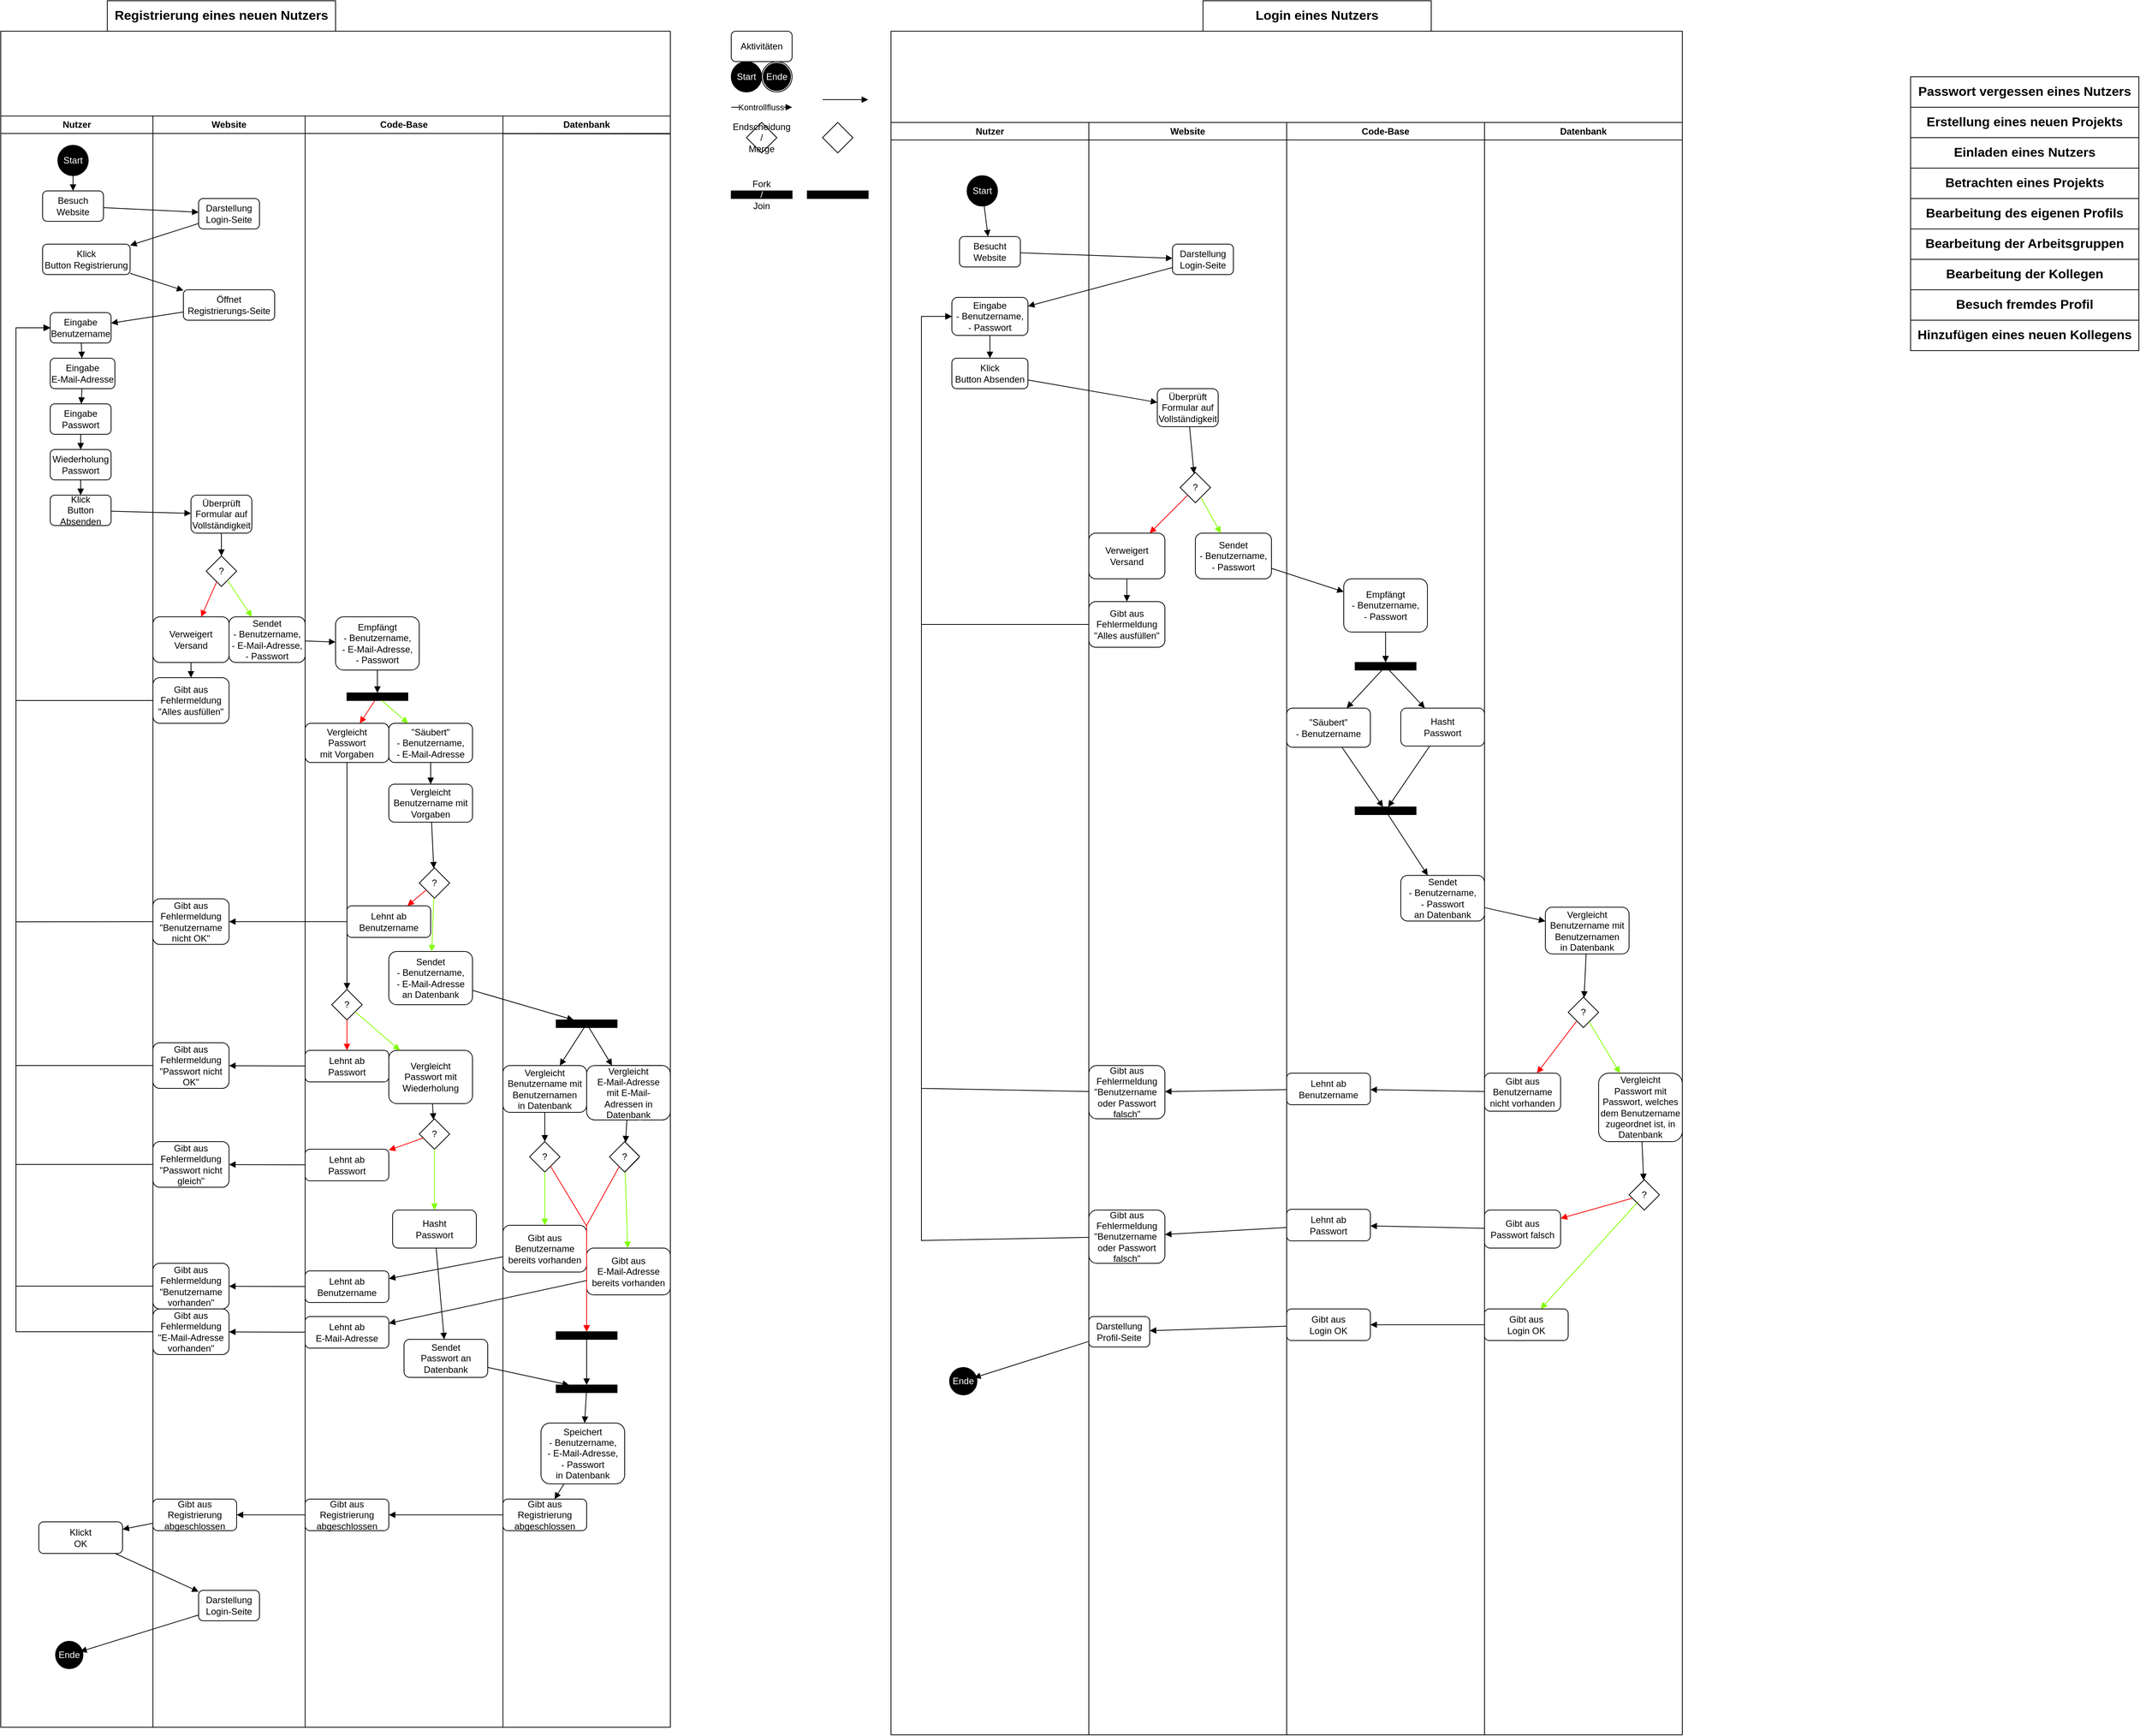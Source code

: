 <mxfile version="28.1.2">
  <diagram name="Seite-1" id="W-jbcQPk2gYaTExytXuP">
    <mxGraphModel dx="3565" dy="2103" grid="1" gridSize="10" guides="1" tooltips="1" connect="1" arrows="1" fold="1" page="1" pageScale="1" pageWidth="4681" pageHeight="3300" math="0" shadow="0">
      <root>
        <mxCell id="0" />
        <mxCell id="1" parent="0" />
        <mxCell id="O-Zs-4ViEouHGhHspxsE-1" value="&lt;b&gt;&lt;font style=&quot;font-size: 17px;&quot;&gt;Registrierung eines neuen Nutzers&lt;/font&gt;&lt;/b&gt;" style="rounded=0;whiteSpace=wrap;html=1;" parent="1" vertex="1">
          <mxGeometry x="140" y="40" width="300" height="40" as="geometry" />
        </mxCell>
        <mxCell id="O-Zs-4ViEouHGhHspxsE-23" value="Aktivitäten" style="rounded=1;whiteSpace=wrap;html=1;" parent="1" vertex="1">
          <mxGeometry x="960" y="80" width="80" height="40" as="geometry" />
        </mxCell>
        <mxCell id="O-Zs-4ViEouHGhHspxsE-24" value="Start" style="ellipse;whiteSpace=wrap;html=1;aspect=fixed;strokeColor=#000000;fillColor=#000000;fontColor=light-dark(#ffffff, #ededed);" parent="1" vertex="1">
          <mxGeometry x="960" y="120" width="40" height="40" as="geometry" />
        </mxCell>
        <mxCell id="O-Zs-4ViEouHGhHspxsE-27" value="&lt;span style=&quot;color: rgb(255, 255, 255);&quot;&gt;Ende&lt;/span&gt;" style="ellipse;whiteSpace=wrap;html=1;aspect=fixed;fillColor=none;strokeWidth=1;container=1;" parent="1" vertex="1">
          <mxGeometry x="1000" y="120" width="40" height="40" as="geometry">
            <mxRectangle x="1000" y="160" width="70" height="30" as="alternateBounds" />
          </mxGeometry>
        </mxCell>
        <mxCell id="O-Zs-4ViEouHGhHspxsE-26" value="Ende" style="ellipse;whiteSpace=wrap;html=1;aspect=fixed;fillColor=#000000;fontColor=light-dark(#ffffff, #ededed);strokeWidth=7;" parent="O-Zs-4ViEouHGhHspxsE-27" vertex="1">
          <mxGeometry x="5" y="5" width="30" height="30" as="geometry" />
        </mxCell>
        <mxCell id="O-Zs-4ViEouHGhHspxsE-29" value="" style="endArrow=block;html=1;rounded=0;endFill=1;" parent="1" edge="1">
          <mxGeometry width="50" height="50" relative="1" as="geometry">
            <mxPoint x="960" y="180" as="sourcePoint" />
            <mxPoint x="1040" y="180" as="targetPoint" />
          </mxGeometry>
        </mxCell>
        <mxCell id="O-Zs-4ViEouHGhHspxsE-31" value="Kontrollfluss" style="edgeLabel;html=1;align=center;verticalAlign=middle;resizable=0;points=[];" parent="O-Zs-4ViEouHGhHspxsE-29" vertex="1" connectable="0">
          <mxGeometry x="-0.04" relative="1" as="geometry">
            <mxPoint as="offset" />
          </mxGeometry>
        </mxCell>
        <mxCell id="O-Zs-4ViEouHGhHspxsE-30" value="Endscheidung&lt;div&gt;/&lt;/div&gt;&lt;div&gt;Merge&lt;/div&gt;" style="rhombus;whiteSpace=wrap;html=1;" parent="1" vertex="1">
          <mxGeometry x="980" y="200" width="40" height="40" as="geometry" />
        </mxCell>
        <mxCell id="O-Zs-4ViEouHGhHspxsE-40" value="" style="whiteSpace=wrap;html=1;container=1;" parent="1" vertex="1">
          <mxGeometry y="80" width="840" height="2230" as="geometry" />
        </mxCell>
        <mxCell id="O-Zs-4ViEouHGhHspxsE-41" value="Nutzer" style="swimlane;whiteSpace=wrap;html=1;" parent="O-Zs-4ViEouHGhHspxsE-40" vertex="1">
          <mxGeometry y="111.5" width="200" height="2118.5" as="geometry" />
        </mxCell>
        <mxCell id="O-Zs-4ViEouHGhHspxsE-155" value="Start" style="ellipse;whiteSpace=wrap;html=1;aspect=fixed;strokeColor=#000000;fillColor=#000000;fontColor=light-dark(#ffffff, #ededed);" parent="O-Zs-4ViEouHGhHspxsE-41" vertex="1">
          <mxGeometry x="75" y="38.5" width="40" height="40" as="geometry" />
        </mxCell>
        <mxCell id="O-Zs-4ViEouHGhHspxsE-156" value="Besuch&lt;div&gt;Website&lt;/div&gt;" style="rounded=1;whiteSpace=wrap;html=1;" parent="O-Zs-4ViEouHGhHspxsE-41" vertex="1">
          <mxGeometry x="55" y="98.5" width="80" height="40" as="geometry" />
        </mxCell>
        <mxCell id="O-Zs-4ViEouHGhHspxsE-157" value="" style="endArrow=block;html=1;rounded=0;endFill=1;" parent="O-Zs-4ViEouHGhHspxsE-41" source="O-Zs-4ViEouHGhHspxsE-155" target="O-Zs-4ViEouHGhHspxsE-156" edge="1">
          <mxGeometry width="50" height="50" relative="1" as="geometry">
            <mxPoint x="885" y="238.5" as="sourcePoint" />
            <mxPoint x="965" y="238.5" as="targetPoint" />
          </mxGeometry>
        </mxCell>
        <mxCell id="O-Zs-4ViEouHGhHspxsE-158" value="Klick&lt;div&gt;Button Registrierung&lt;/div&gt;" style="rounded=1;whiteSpace=wrap;html=1;" parent="O-Zs-4ViEouHGhHspxsE-41" vertex="1">
          <mxGeometry x="55" y="168.5" width="115" height="40" as="geometry" />
        </mxCell>
        <mxCell id="O-Zs-4ViEouHGhHspxsE-159" value="Eingabe&lt;div&gt;Benutzername&lt;span style=&quot;color: rgba(0, 0, 0, 0); font-family: monospace; font-size: 0px; text-align: start; text-wrap-mode: nowrap; background-color: transparent;&quot;&gt;%3CmxGraphModel%3E%3Croot%3E%3CmxCell%20id%3D%220%22%2F%3E%3CmxCell%20id%3D%221%22%20parent%3D%220%22%2F%3E%3CmxCell%20id%3D%222%22%20value%3D%22Aktivit%C3%A4ten%22%20style%3D%22rounded%3D1%3BwhiteSpace%3Dwrap%3Bhtml%3D1%3B%22%20vertex%3D%221%22%20parent%3D%221%22%3E%3CmxGeometry%20x%3D%22960%22%20y%3D%2280%22%20width%3D%2280%22%20height%3D%2240%22%20as%3D%22geometry%22%2F%3E%3C%2FmxCell%3E%3C%2Froot%3E%3C%2FmxGraphModel%3E&lt;/span&gt;&lt;span style=&quot;color: rgba(0, 0, 0, 0); font-family: monospace; font-size: 0px; text-align: start; text-wrap-mode: nowrap; background-color: transparent;&quot;&gt;%3CmxGraphModel%3E%3Croot%3E%3CmxCell%20id%3D%220%22%2F%3E%3CmxCell%20id%3D%221%22%20parent%3D%220%22%2F%3E%3CmxCell%20id%3D%222%22%20value%3D%22Aktivit%C3%A4ten%22%20style%3D%22rounded%3D1%3BwhiteSpace%3Dwrap%3Bhtml%3D1%3B%22%20vertex%3D%221%22%20parent%3D%221%22%3E%3CmxGeometry%20x%3D%22960%22%20y%3D%2280%22%20width%3D%2280%22%20height%3D%2240%22%20as%3D%22geometry%22%2F%3E%3C%2FmxCell%3E%3C%2Froot%3E%3C%2FmxGraphModel%3E&lt;/span&gt;&lt;/div&gt;" style="rounded=1;whiteSpace=wrap;html=1;" parent="O-Zs-4ViEouHGhHspxsE-41" vertex="1">
          <mxGeometry x="65" y="258.5" width="80" height="40" as="geometry" />
        </mxCell>
        <mxCell id="O-Zs-4ViEouHGhHspxsE-160" value="Eingabe&lt;div&gt;E-Mail-Adresse&lt;/div&gt;" style="rounded=1;whiteSpace=wrap;html=1;" parent="O-Zs-4ViEouHGhHspxsE-41" vertex="1">
          <mxGeometry x="65" y="318.5" width="85" height="40" as="geometry" />
        </mxCell>
        <mxCell id="O-Zs-4ViEouHGhHspxsE-161" value="Eingabe&lt;div&gt;Passwort&lt;/div&gt;" style="rounded=1;whiteSpace=wrap;html=1;" parent="O-Zs-4ViEouHGhHspxsE-41" vertex="1">
          <mxGeometry x="65" y="378.5" width="80" height="40" as="geometry" />
        </mxCell>
        <mxCell id="O-Zs-4ViEouHGhHspxsE-162" value="Wiederholung&lt;div&gt;Passwort&lt;/div&gt;" style="rounded=1;whiteSpace=wrap;html=1;" parent="O-Zs-4ViEouHGhHspxsE-41" vertex="1">
          <mxGeometry x="65" y="438.5" width="80" height="40" as="geometry" />
        </mxCell>
        <mxCell id="O-Zs-4ViEouHGhHspxsE-163" value="Klick&lt;div&gt;Button&lt;/div&gt;&lt;div&gt;Absenden&lt;/div&gt;" style="rounded=1;whiteSpace=wrap;html=1;" parent="O-Zs-4ViEouHGhHspxsE-41" vertex="1">
          <mxGeometry x="65" y="498.5" width="80" height="40" as="geometry" />
        </mxCell>
        <mxCell id="O-Zs-4ViEouHGhHspxsE-164" value="" style="endArrow=block;html=1;rounded=0;endFill=1;" parent="O-Zs-4ViEouHGhHspxsE-41" source="O-Zs-4ViEouHGhHspxsE-159" target="O-Zs-4ViEouHGhHspxsE-160" edge="1">
          <mxGeometry width="50" height="50" relative="1" as="geometry">
            <mxPoint x="275" y="378.5" as="sourcePoint" />
            <mxPoint x="395" y="378.5" as="targetPoint" />
          </mxGeometry>
        </mxCell>
        <mxCell id="O-Zs-4ViEouHGhHspxsE-165" value="" style="endArrow=block;html=1;rounded=0;endFill=1;" parent="O-Zs-4ViEouHGhHspxsE-41" source="O-Zs-4ViEouHGhHspxsE-160" target="O-Zs-4ViEouHGhHspxsE-161" edge="1">
          <mxGeometry width="50" height="50" relative="1" as="geometry">
            <mxPoint x="225" y="388.5" as="sourcePoint" />
            <mxPoint x="345" y="388.5" as="targetPoint" />
          </mxGeometry>
        </mxCell>
        <mxCell id="O-Zs-4ViEouHGhHspxsE-166" value="" style="endArrow=block;html=1;rounded=0;endFill=1;" parent="O-Zs-4ViEouHGhHspxsE-41" source="O-Zs-4ViEouHGhHspxsE-161" target="O-Zs-4ViEouHGhHspxsE-162" edge="1">
          <mxGeometry width="50" height="50" relative="1" as="geometry">
            <mxPoint x="235" y="398.5" as="sourcePoint" />
            <mxPoint x="355" y="398.5" as="targetPoint" />
          </mxGeometry>
        </mxCell>
        <mxCell id="O-Zs-4ViEouHGhHspxsE-167" value="" style="endArrow=block;html=1;rounded=0;endFill=1;" parent="O-Zs-4ViEouHGhHspxsE-41" source="O-Zs-4ViEouHGhHspxsE-162" target="O-Zs-4ViEouHGhHspxsE-163" edge="1">
          <mxGeometry width="50" height="50" relative="1" as="geometry">
            <mxPoint x="255" y="478.5" as="sourcePoint" />
            <mxPoint x="375" y="478.5" as="targetPoint" />
          </mxGeometry>
        </mxCell>
        <mxCell id="O-Zs-4ViEouHGhHspxsE-280" value="Klickt&lt;div&gt;OK&lt;/div&gt;" style="rounded=1;whiteSpace=wrap;html=1;" parent="O-Zs-4ViEouHGhHspxsE-41" vertex="1">
          <mxGeometry x="50" y="1848.5" width="110" height="41.5" as="geometry" />
        </mxCell>
        <mxCell id="O-Zs-4ViEouHGhHspxsE-275" value="Ende" style="ellipse;whiteSpace=wrap;html=1;aspect=fixed;fillColor=#000000;fontColor=light-dark(#ffffff, #ededed);strokeWidth=7;" parent="O-Zs-4ViEouHGhHspxsE-41" vertex="1">
          <mxGeometry x="75" y="2008.5" width="30" height="30" as="geometry" />
        </mxCell>
        <mxCell id="O-Zs-4ViEouHGhHspxsE-42" value="Website" style="swimlane;whiteSpace=wrap;html=1;" parent="O-Zs-4ViEouHGhHspxsE-40" vertex="1">
          <mxGeometry x="200" y="111.5" width="200" height="2118.5" as="geometry" />
        </mxCell>
        <mxCell id="O-Zs-4ViEouHGhHspxsE-168" value="Darstellung&lt;div&gt;Login-Seite&lt;/div&gt;" style="rounded=1;whiteSpace=wrap;html=1;" parent="O-Zs-4ViEouHGhHspxsE-42" vertex="1">
          <mxGeometry x="60" y="108.5" width="80" height="40" as="geometry" />
        </mxCell>
        <mxCell id="O-Zs-4ViEouHGhHspxsE-170" value="Öffnet&lt;div&gt;Registrierungs-&lt;span style=&quot;background-color: transparent; color: light-dark(rgb(0, 0, 0), rgb(255, 255, 255));&quot;&gt;Seite&lt;/span&gt;&lt;/div&gt;" style="rounded=1;whiteSpace=wrap;html=1;" parent="O-Zs-4ViEouHGhHspxsE-42" vertex="1">
          <mxGeometry x="40" y="228.5" width="120" height="40" as="geometry" />
        </mxCell>
        <mxCell id="O-Zs-4ViEouHGhHspxsE-176" value="Überprüft&lt;div&gt;Formular auf Vollständigkeit&lt;/div&gt;" style="rounded=1;whiteSpace=wrap;html=1;" parent="O-Zs-4ViEouHGhHspxsE-42" vertex="1">
          <mxGeometry x="50" y="498.5" width="80" height="50" as="geometry" />
        </mxCell>
        <mxCell id="O-Zs-4ViEouHGhHspxsE-177" value="?" style="rhombus;whiteSpace=wrap;html=1;" parent="O-Zs-4ViEouHGhHspxsE-42" vertex="1">
          <mxGeometry x="70" y="578.5" width="40" height="40" as="geometry" />
        </mxCell>
        <mxCell id="O-Zs-4ViEouHGhHspxsE-179" value="Verweigert&lt;div&gt;Versand&lt;/div&gt;" style="rounded=1;whiteSpace=wrap;html=1;" parent="O-Zs-4ViEouHGhHspxsE-42" vertex="1">
          <mxGeometry y="658.5" width="100" height="60" as="geometry" />
        </mxCell>
        <mxCell id="O-Zs-4ViEouHGhHspxsE-180" value="Gibt aus&lt;div&gt;Fehlermeldung&lt;/div&gt;&lt;div&gt;&quot;Alles ausfüllen&quot;&lt;/div&gt;" style="rounded=1;whiteSpace=wrap;html=1;" parent="O-Zs-4ViEouHGhHspxsE-42" vertex="1">
          <mxGeometry y="738.5" width="100" height="60" as="geometry" />
        </mxCell>
        <mxCell id="O-Zs-4ViEouHGhHspxsE-178" value="Sendet&lt;div&gt;- Benutzername,&lt;/div&gt;&lt;div&gt;- E-Mail-Adresse,&lt;/div&gt;&lt;div&gt;- Passwort&lt;/div&gt;" style="rounded=1;whiteSpace=wrap;html=1;" parent="O-Zs-4ViEouHGhHspxsE-42" vertex="1">
          <mxGeometry x="100" y="658.5" width="100" height="60" as="geometry" />
        </mxCell>
        <mxCell id="O-Zs-4ViEouHGhHspxsE-183" value="" style="endArrow=block;html=1;rounded=0;endFill=1;" parent="O-Zs-4ViEouHGhHspxsE-42" source="O-Zs-4ViEouHGhHspxsE-176" target="O-Zs-4ViEouHGhHspxsE-177" edge="1">
          <mxGeometry width="50" height="50" relative="1" as="geometry">
            <mxPoint x="280" y="538.5" as="sourcePoint" />
            <mxPoint x="400" y="538.5" as="targetPoint" />
          </mxGeometry>
        </mxCell>
        <mxCell id="O-Zs-4ViEouHGhHspxsE-184" value="" style="endArrow=block;html=1;rounded=0;endFill=1;strokeColor=#FF0000;" parent="O-Zs-4ViEouHGhHspxsE-42" source="O-Zs-4ViEouHGhHspxsE-177" target="O-Zs-4ViEouHGhHspxsE-179" edge="1">
          <mxGeometry width="50" height="50" relative="1" as="geometry">
            <mxPoint x="170" y="578.5" as="sourcePoint" />
            <mxPoint x="290" y="578.5" as="targetPoint" />
          </mxGeometry>
        </mxCell>
        <mxCell id="O-Zs-4ViEouHGhHspxsE-185" value="" style="endArrow=block;html=1;rounded=0;endFill=1;strokeColor=#80FF00;" parent="O-Zs-4ViEouHGhHspxsE-42" source="O-Zs-4ViEouHGhHspxsE-177" target="O-Zs-4ViEouHGhHspxsE-178" edge="1">
          <mxGeometry width="50" height="50" relative="1" as="geometry">
            <mxPoint x="190" y="568.5" as="sourcePoint" />
            <mxPoint x="310" y="568.5" as="targetPoint" />
          </mxGeometry>
        </mxCell>
        <mxCell id="O-Zs-4ViEouHGhHspxsE-186" value="" style="endArrow=block;html=1;rounded=0;endFill=1;" parent="O-Zs-4ViEouHGhHspxsE-42" source="O-Zs-4ViEouHGhHspxsE-179" target="O-Zs-4ViEouHGhHspxsE-180" edge="1">
          <mxGeometry width="50" height="50" relative="1" as="geometry">
            <mxPoint x="260" y="578.5" as="sourcePoint" />
            <mxPoint x="380" y="578.5" as="targetPoint" />
          </mxGeometry>
        </mxCell>
        <mxCell id="O-Zs-4ViEouHGhHspxsE-243" value="Gibt aus&lt;div&gt;Fehlermeldung&lt;/div&gt;&lt;div&gt;&quot;Benutzername nicht OK&quot;&lt;/div&gt;" style="rounded=1;whiteSpace=wrap;html=1;" parent="O-Zs-4ViEouHGhHspxsE-42" vertex="1">
          <mxGeometry y="1029.25" width="100" height="60" as="geometry" />
        </mxCell>
        <mxCell id="O-Zs-4ViEouHGhHspxsE-245" value="Gibt aus&lt;div&gt;Fehlermeldung&lt;/div&gt;&lt;div&gt;&quot;Passwort nicht OK&quot;&lt;/div&gt;" style="rounded=1;whiteSpace=wrap;html=1;" parent="O-Zs-4ViEouHGhHspxsE-42" vertex="1">
          <mxGeometry y="1218.5" width="100" height="60" as="geometry" />
        </mxCell>
        <mxCell id="O-Zs-4ViEouHGhHspxsE-247" value="Gibt aus&lt;div&gt;Fehlermeldung&lt;/div&gt;&lt;div&gt;&quot;Passwort nicht gleich&quot;&lt;/div&gt;" style="rounded=1;whiteSpace=wrap;html=1;" parent="O-Zs-4ViEouHGhHspxsE-42" vertex="1">
          <mxGeometry y="1348.5" width="100" height="60" as="geometry" />
        </mxCell>
        <mxCell id="O-Zs-4ViEouHGhHspxsE-251" value="Gibt aus&lt;div&gt;Fehlermeldung&lt;/div&gt;&lt;div&gt;&quot;Benutzername vorhanden&quot;&lt;/div&gt;" style="rounded=1;whiteSpace=wrap;html=1;" parent="O-Zs-4ViEouHGhHspxsE-42" vertex="1">
          <mxGeometry y="1508.5" width="100" height="60" as="geometry" />
        </mxCell>
        <mxCell id="O-Zs-4ViEouHGhHspxsE-252" value="Gibt aus&lt;div&gt;Fehlermeldung&lt;/div&gt;&lt;div&gt;&quot;E-Mail-Adresse vorhanden&quot;&lt;/div&gt;" style="rounded=1;whiteSpace=wrap;html=1;" parent="O-Zs-4ViEouHGhHspxsE-42" vertex="1">
          <mxGeometry y="1568.5" width="100" height="60" as="geometry" />
        </mxCell>
        <mxCell id="O-Zs-4ViEouHGhHspxsE-274" value="Gibt aus&lt;div&gt;Registrierung abgeschlossen&lt;/div&gt;" style="rounded=1;whiteSpace=wrap;html=1;" parent="O-Zs-4ViEouHGhHspxsE-42" vertex="1">
          <mxGeometry y="1818.5" width="110" height="41.5" as="geometry" />
        </mxCell>
        <mxCell id="O-Zs-4ViEouHGhHspxsE-43" value="Code-Base" style="swimlane;whiteSpace=wrap;html=1;" parent="O-Zs-4ViEouHGhHspxsE-40" vertex="1">
          <mxGeometry x="400" y="111.5" width="260" height="2118.5" as="geometry" />
        </mxCell>
        <mxCell id="O-Zs-4ViEouHGhHspxsE-181" value="Empfängt&lt;div&gt;- Benutzername,&lt;/div&gt;&lt;div&gt;- E-Mail-Adresse,&lt;/div&gt;&lt;div&gt;- Passwort&lt;/div&gt;" style="rounded=1;whiteSpace=wrap;html=1;" parent="O-Zs-4ViEouHGhHspxsE-43" vertex="1">
          <mxGeometry x="40" y="658.5" width="110" height="70" as="geometry" />
        </mxCell>
        <mxCell id="O-Zs-4ViEouHGhHspxsE-189" value="&quot;Säubert&quot;&lt;div&gt;- Benutzername,&lt;/div&gt;&lt;div&gt;- E-Mail-Adresse&lt;/div&gt;" style="rounded=1;whiteSpace=wrap;html=1;" parent="O-Zs-4ViEouHGhHspxsE-43" vertex="1">
          <mxGeometry x="110" y="798.5" width="110" height="51.5" as="geometry" />
        </mxCell>
        <mxCell id="O-Zs-4ViEouHGhHspxsE-193" value="Vergleicht&lt;div&gt;Passwort mit&amp;nbsp;&lt;span style=&quot;background-color: transparent; color: light-dark(rgb(0, 0, 0), rgb(255, 255, 255));&quot;&gt;Vorgaben&lt;/span&gt;&lt;/div&gt;" style="rounded=1;whiteSpace=wrap;html=1;" parent="O-Zs-4ViEouHGhHspxsE-43" vertex="1">
          <mxGeometry y="798.5" width="110" height="51.5" as="geometry" />
        </mxCell>
        <mxCell id="O-Zs-4ViEouHGhHspxsE-194" value="?" style="rhombus;whiteSpace=wrap;html=1;" parent="O-Zs-4ViEouHGhHspxsE-43" vertex="1">
          <mxGeometry x="35" y="1148.5" width="40" height="40" as="geometry" />
        </mxCell>
        <mxCell id="O-Zs-4ViEouHGhHspxsE-195" value="Lehnt ab&lt;div&gt;Passwort&lt;/div&gt;" style="rounded=1;whiteSpace=wrap;html=1;" parent="O-Zs-4ViEouHGhHspxsE-43" vertex="1">
          <mxGeometry y="1228.5" width="110" height="41.5" as="geometry" />
        </mxCell>
        <mxCell id="O-Zs-4ViEouHGhHspxsE-196" value="Vergleicht&lt;div&gt;Passwort mit Wiederholung&lt;/div&gt;" style="rounded=1;whiteSpace=wrap;html=1;" parent="O-Zs-4ViEouHGhHspxsE-43" vertex="1">
          <mxGeometry x="110" y="1228.5" width="110" height="70" as="geometry" />
        </mxCell>
        <mxCell id="O-Zs-4ViEouHGhHspxsE-197" value="?" style="rhombus;whiteSpace=wrap;html=1;" parent="O-Zs-4ViEouHGhHspxsE-43" vertex="1">
          <mxGeometry x="150" y="1318.5" width="40" height="40" as="geometry" />
        </mxCell>
        <mxCell id="O-Zs-4ViEouHGhHspxsE-198" value="Lehnt ab&lt;div&gt;Passwort&lt;/div&gt;" style="rounded=1;whiteSpace=wrap;html=1;" parent="O-Zs-4ViEouHGhHspxsE-43" vertex="1">
          <mxGeometry y="1358.5" width="110" height="41.5" as="geometry" />
        </mxCell>
        <mxCell id="O-Zs-4ViEouHGhHspxsE-205" value="" style="rounded=0;whiteSpace=wrap;html=1;fillColor=light-dark(#000000,#000000);" parent="O-Zs-4ViEouHGhHspxsE-43" vertex="1">
          <mxGeometry x="55" y="758.5" width="80" height="10" as="geometry" />
        </mxCell>
        <mxCell id="O-Zs-4ViEouHGhHspxsE-206" value="" style="endArrow=block;html=1;rounded=0;endFill=1;" parent="O-Zs-4ViEouHGhHspxsE-43" source="O-Zs-4ViEouHGhHspxsE-181" target="O-Zs-4ViEouHGhHspxsE-205" edge="1">
          <mxGeometry width="50" height="50" relative="1" as="geometry">
            <mxPoint x="290" y="718.5" as="sourcePoint" />
            <mxPoint x="330" y="719.5" as="targetPoint" />
          </mxGeometry>
        </mxCell>
        <mxCell id="O-Zs-4ViEouHGhHspxsE-207" value="" style="endArrow=block;html=1;rounded=0;endFill=1;strokeColor=#80FF00;" parent="O-Zs-4ViEouHGhHspxsE-43" source="O-Zs-4ViEouHGhHspxsE-205" target="O-Zs-4ViEouHGhHspxsE-189" edge="1">
          <mxGeometry width="50" height="50" relative="1" as="geometry">
            <mxPoint x="180" y="758.5" as="sourcePoint" />
            <mxPoint x="220" y="759.5" as="targetPoint" />
          </mxGeometry>
        </mxCell>
        <mxCell id="O-Zs-4ViEouHGhHspxsE-208" value="" style="endArrow=block;html=1;rounded=0;endFill=1;strokeColor=#FF0000;" parent="O-Zs-4ViEouHGhHspxsE-43" source="O-Zs-4ViEouHGhHspxsE-205" target="O-Zs-4ViEouHGhHspxsE-193" edge="1">
          <mxGeometry width="50" height="50" relative="1" as="geometry">
            <mxPoint x="160" y="768.5" as="sourcePoint" />
            <mxPoint x="200" y="769.5" as="targetPoint" />
          </mxGeometry>
        </mxCell>
        <mxCell id="O-Zs-4ViEouHGhHspxsE-209" value="" style="endArrow=block;html=1;rounded=0;endFill=1;" parent="O-Zs-4ViEouHGhHspxsE-43" source="O-Zs-4ViEouHGhHspxsE-193" target="O-Zs-4ViEouHGhHspxsE-194" edge="1">
          <mxGeometry width="50" height="50" relative="1" as="geometry">
            <mxPoint x="-90" y="948.5" as="sourcePoint" />
            <mxPoint x="-50" y="949.5" as="targetPoint" />
          </mxGeometry>
        </mxCell>
        <mxCell id="O-Zs-4ViEouHGhHspxsE-210" value="" style="endArrow=block;html=1;rounded=0;endFill=1;strokeColor=#FF0000;" parent="O-Zs-4ViEouHGhHspxsE-43" source="O-Zs-4ViEouHGhHspxsE-194" target="O-Zs-4ViEouHGhHspxsE-195" edge="1">
          <mxGeometry width="50" height="50" relative="1" as="geometry">
            <mxPoint x="110" y="928.5" as="sourcePoint" />
            <mxPoint x="150" y="929.5" as="targetPoint" />
          </mxGeometry>
        </mxCell>
        <mxCell id="O-Zs-4ViEouHGhHspxsE-211" value="" style="endArrow=block;html=1;rounded=0;endFill=1;strokeColor=#80FF00;" parent="O-Zs-4ViEouHGhHspxsE-43" source="O-Zs-4ViEouHGhHspxsE-194" target="O-Zs-4ViEouHGhHspxsE-196" edge="1">
          <mxGeometry width="50" height="50" relative="1" as="geometry">
            <mxPoint x="140" y="918.5" as="sourcePoint" />
            <mxPoint x="180" y="919.5" as="targetPoint" />
          </mxGeometry>
        </mxCell>
        <mxCell id="O-Zs-4ViEouHGhHspxsE-212" value="" style="endArrow=block;html=1;rounded=0;endFill=1;" parent="O-Zs-4ViEouHGhHspxsE-43" source="O-Zs-4ViEouHGhHspxsE-196" target="O-Zs-4ViEouHGhHspxsE-197" edge="1">
          <mxGeometry width="50" height="50" relative="1" as="geometry">
            <mxPoint x="130" y="898.5" as="sourcePoint" />
            <mxPoint x="170" y="899.5" as="targetPoint" />
          </mxGeometry>
        </mxCell>
        <mxCell id="O-Zs-4ViEouHGhHspxsE-213" value="" style="endArrow=block;html=1;rounded=0;endFill=1;strokeColor=#FF0000;" parent="O-Zs-4ViEouHGhHspxsE-43" source="O-Zs-4ViEouHGhHspxsE-197" target="O-Zs-4ViEouHGhHspxsE-198" edge="1">
          <mxGeometry width="50" height="50" relative="1" as="geometry">
            <mxPoint x="-100" y="998.5" as="sourcePoint" />
            <mxPoint x="-60" y="999.5" as="targetPoint" />
          </mxGeometry>
        </mxCell>
        <mxCell id="O-Zs-4ViEouHGhHspxsE-222" value="Vergleicht&lt;div&gt;Benutzername mit Vorgaben&lt;/div&gt;" style="rounded=1;whiteSpace=wrap;html=1;" parent="O-Zs-4ViEouHGhHspxsE-43" vertex="1">
          <mxGeometry x="110" y="878.5" width="110" height="50" as="geometry" />
        </mxCell>
        <mxCell id="O-Zs-4ViEouHGhHspxsE-220" value="Lehnt ab&lt;div&gt;Benutzername&lt;/div&gt;" style="rounded=1;whiteSpace=wrap;html=1;" parent="O-Zs-4ViEouHGhHspxsE-43" vertex="1">
          <mxGeometry x="55" y="1038.5" width="110" height="41.5" as="geometry" />
        </mxCell>
        <mxCell id="O-Zs-4ViEouHGhHspxsE-218" value="Sendet&lt;div&gt;- Benutzername,&lt;/div&gt;&lt;div&gt;- E-Mail-Adresse&lt;/div&gt;&lt;div&gt;an Datenbank&lt;/div&gt;" style="rounded=1;whiteSpace=wrap;html=1;" parent="O-Zs-4ViEouHGhHspxsE-43" vertex="1">
          <mxGeometry x="110" y="1098.5" width="110" height="70" as="geometry" />
        </mxCell>
        <mxCell id="O-Zs-4ViEouHGhHspxsE-224" value="" style="endArrow=block;html=1;rounded=0;endFill=1;" parent="O-Zs-4ViEouHGhHspxsE-43" source="O-Zs-4ViEouHGhHspxsE-189" target="O-Zs-4ViEouHGhHspxsE-222" edge="1">
          <mxGeometry width="50" height="50" relative="1" as="geometry">
            <mxPoint x="590" y="968.5" as="sourcePoint" />
            <mxPoint x="648" y="1019.5" as="targetPoint" />
          </mxGeometry>
        </mxCell>
        <mxCell id="O-Zs-4ViEouHGhHspxsE-241" value="Lehnt ab&lt;div&gt;Benutzername&lt;/div&gt;" style="rounded=1;whiteSpace=wrap;html=1;" parent="O-Zs-4ViEouHGhHspxsE-43" vertex="1">
          <mxGeometry y="1518.5" width="110" height="41.5" as="geometry" />
        </mxCell>
        <mxCell id="O-Zs-4ViEouHGhHspxsE-242" value="Lehnt ab&lt;div&gt;E-Mail-Adresse&lt;/div&gt;" style="rounded=1;whiteSpace=wrap;html=1;" parent="O-Zs-4ViEouHGhHspxsE-43" vertex="1">
          <mxGeometry y="1578.5" width="110" height="41.5" as="geometry" />
        </mxCell>
        <mxCell id="O-Zs-4ViEouHGhHspxsE-261" value="Sendet&lt;div&gt;Passwort an Datenbank&lt;/div&gt;" style="rounded=1;whiteSpace=wrap;html=1;" parent="O-Zs-4ViEouHGhHspxsE-43" vertex="1">
          <mxGeometry x="130" y="1608.5" width="110" height="50" as="geometry" />
        </mxCell>
        <mxCell id="O-Zs-4ViEouHGhHspxsE-273" value="Gibt aus&lt;div&gt;Registrierung abgeschlossen&lt;/div&gt;" style="rounded=1;whiteSpace=wrap;html=1;" parent="O-Zs-4ViEouHGhHspxsE-43" vertex="1">
          <mxGeometry y="1818.5" width="110" height="41.5" as="geometry" />
        </mxCell>
        <mxCell id="oDLhC0aQKwnK3VKQSrJG-23" value="Hasht&lt;div&gt;Passwort&lt;/div&gt;" style="rounded=1;whiteSpace=wrap;html=1;" vertex="1" parent="O-Zs-4ViEouHGhHspxsE-43">
          <mxGeometry x="115" y="1438.5" width="110" height="50" as="geometry" />
        </mxCell>
        <mxCell id="O-Zs-4ViEouHGhHspxsE-262" value="" style="endArrow=block;html=1;rounded=0;endFill=1;strokeColor=#80FF00;" parent="O-Zs-4ViEouHGhHspxsE-43" source="O-Zs-4ViEouHGhHspxsE-197" target="oDLhC0aQKwnK3VKQSrJG-23" edge="1">
          <mxGeometry width="50" height="50" relative="1" as="geometry">
            <mxPoint x="580" y="1348.5" as="sourcePoint" />
            <mxPoint x="638" y="1399.5" as="targetPoint" />
          </mxGeometry>
        </mxCell>
        <mxCell id="oDLhC0aQKwnK3VKQSrJG-24" value="" style="endArrow=block;html=1;rounded=0;endFill=1;" edge="1" parent="O-Zs-4ViEouHGhHspxsE-43" source="oDLhC0aQKwnK3VKQSrJG-23" target="O-Zs-4ViEouHGhHspxsE-261">
          <mxGeometry width="50" height="50" relative="1" as="geometry">
            <mxPoint x="590" y="1498.5" as="sourcePoint" />
            <mxPoint x="593" y="1599.5" as="targetPoint" />
          </mxGeometry>
        </mxCell>
        <mxCell id="O-Zs-4ViEouHGhHspxsE-175" value="" style="endArrow=block;html=1;rounded=0;endFill=1;" parent="O-Zs-4ViEouHGhHspxsE-40" source="O-Zs-4ViEouHGhHspxsE-170" target="O-Zs-4ViEouHGhHspxsE-159" edge="1">
          <mxGeometry width="50" height="50" relative="1" as="geometry">
            <mxPoint x="915" y="440" as="sourcePoint" />
            <mxPoint x="145" y="400" as="targetPoint" />
          </mxGeometry>
        </mxCell>
        <mxCell id="O-Zs-4ViEouHGhHspxsE-174" value="" style="endArrow=block;html=1;rounded=0;endFill=1;" parent="O-Zs-4ViEouHGhHspxsE-40" source="O-Zs-4ViEouHGhHspxsE-158" target="O-Zs-4ViEouHGhHspxsE-170" edge="1">
          <mxGeometry width="50" height="50" relative="1" as="geometry">
            <mxPoint x="135" y="311.905" as="sourcePoint" />
            <mxPoint x="225" y="370" as="targetPoint" />
          </mxGeometry>
        </mxCell>
        <mxCell id="O-Zs-4ViEouHGhHspxsE-173" value="" style="endArrow=block;html=1;rounded=0;endFill=1;" parent="O-Zs-4ViEouHGhHspxsE-40" source="O-Zs-4ViEouHGhHspxsE-168" target="O-Zs-4ViEouHGhHspxsE-158" edge="1">
          <mxGeometry width="50" height="50" relative="1" as="geometry">
            <mxPoint x="825" y="330" as="sourcePoint" />
            <mxPoint x="135" y="296" as="targetPoint" />
          </mxGeometry>
        </mxCell>
        <mxCell id="O-Zs-4ViEouHGhHspxsE-172" value="" style="endArrow=block;html=1;rounded=0;endFill=1;" parent="O-Zs-4ViEouHGhHspxsE-40" source="O-Zs-4ViEouHGhHspxsE-156" target="O-Zs-4ViEouHGhHspxsE-168" edge="1">
          <mxGeometry width="50" height="50" relative="1" as="geometry">
            <mxPoint x="135" y="240" as="sourcePoint" />
            <mxPoint x="835" y="310" as="targetPoint" />
          </mxGeometry>
        </mxCell>
        <mxCell id="O-Zs-4ViEouHGhHspxsE-182" value="" style="endArrow=block;html=1;rounded=0;endFill=1;" parent="O-Zs-4ViEouHGhHspxsE-40" source="O-Zs-4ViEouHGhHspxsE-163" target="O-Zs-4ViEouHGhHspxsE-176" edge="1">
          <mxGeometry width="50" height="50" relative="1" as="geometry">
            <mxPoint x="90" y="720" as="sourcePoint" />
            <mxPoint x="210" y="720" as="targetPoint" />
          </mxGeometry>
        </mxCell>
        <mxCell id="O-Zs-4ViEouHGhHspxsE-187" value="" style="endArrow=block;html=1;rounded=0;endFill=1;" parent="O-Zs-4ViEouHGhHspxsE-40" source="O-Zs-4ViEouHGhHspxsE-180" target="O-Zs-4ViEouHGhHspxsE-159" edge="1">
          <mxGeometry width="50" height="50" relative="1" as="geometry">
            <mxPoint x="440" y="700" as="sourcePoint" />
            <mxPoint x="560" y="700" as="targetPoint" />
            <Array as="points">
              <mxPoint x="20" y="880" />
              <mxPoint x="20" y="390" />
            </Array>
          </mxGeometry>
        </mxCell>
        <mxCell id="O-Zs-4ViEouHGhHspxsE-188" value="" style="endArrow=block;html=1;rounded=0;endFill=1;" parent="O-Zs-4ViEouHGhHspxsE-40" source="O-Zs-4ViEouHGhHspxsE-178" target="O-Zs-4ViEouHGhHspxsE-181" edge="1">
          <mxGeometry width="50" height="50" relative="1" as="geometry">
            <mxPoint x="480" y="670" as="sourcePoint" />
            <mxPoint x="600" y="670" as="targetPoint" />
          </mxGeometry>
        </mxCell>
        <mxCell id="O-Zs-4ViEouHGhHspxsE-244" value="" style="endArrow=block;html=1;rounded=0;endFill=1;" parent="O-Zs-4ViEouHGhHspxsE-40" source="O-Zs-4ViEouHGhHspxsE-220" target="O-Zs-4ViEouHGhHspxsE-243" edge="1">
          <mxGeometry width="50" height="50" relative="1" as="geometry">
            <mxPoint x="960" y="1140" as="sourcePoint" />
            <mxPoint x="1018" y="1191" as="targetPoint" />
          </mxGeometry>
        </mxCell>
        <mxCell id="O-Zs-4ViEouHGhHspxsE-246" value="" style="endArrow=block;html=1;rounded=0;endFill=1;" parent="O-Zs-4ViEouHGhHspxsE-40" source="O-Zs-4ViEouHGhHspxsE-195" target="O-Zs-4ViEouHGhHspxsE-245" edge="1">
          <mxGeometry width="50" height="50" relative="1" as="geometry">
            <mxPoint x="1020" y="1310" as="sourcePoint" />
            <mxPoint x="1078" y="1361" as="targetPoint" />
          </mxGeometry>
        </mxCell>
        <mxCell id="O-Zs-4ViEouHGhHspxsE-248" value="" style="endArrow=block;html=1;rounded=0;endFill=1;" parent="O-Zs-4ViEouHGhHspxsE-40" source="O-Zs-4ViEouHGhHspxsE-198" target="O-Zs-4ViEouHGhHspxsE-247" edge="1">
          <mxGeometry width="50" height="50" relative="1" as="geometry">
            <mxPoint x="1030" y="1460" as="sourcePoint" />
            <mxPoint x="1088" y="1511" as="targetPoint" />
          </mxGeometry>
        </mxCell>
        <mxCell id="O-Zs-4ViEouHGhHspxsE-253" value="" style="endArrow=block;html=1;rounded=0;endFill=1;" parent="O-Zs-4ViEouHGhHspxsE-40" source="O-Zs-4ViEouHGhHspxsE-241" target="O-Zs-4ViEouHGhHspxsE-251" edge="1">
          <mxGeometry width="50" height="50" relative="1" as="geometry">
            <mxPoint x="1020" y="1560" as="sourcePoint" />
            <mxPoint x="1078" y="1611" as="targetPoint" />
          </mxGeometry>
        </mxCell>
        <mxCell id="O-Zs-4ViEouHGhHspxsE-254" value="" style="endArrow=block;html=1;rounded=0;endFill=1;" parent="O-Zs-4ViEouHGhHspxsE-40" source="O-Zs-4ViEouHGhHspxsE-242" target="O-Zs-4ViEouHGhHspxsE-252" edge="1">
          <mxGeometry width="50" height="50" relative="1" as="geometry">
            <mxPoint x="990" y="1600" as="sourcePoint" />
            <mxPoint x="1048" y="1651" as="targetPoint" />
          </mxGeometry>
        </mxCell>
        <mxCell id="O-Zs-4ViEouHGhHspxsE-255" value="" style="endArrow=block;html=1;rounded=0;endFill=1;" parent="O-Zs-4ViEouHGhHspxsE-40" source="O-Zs-4ViEouHGhHspxsE-252" target="O-Zs-4ViEouHGhHspxsE-159" edge="1">
          <mxGeometry width="50" height="50" relative="1" as="geometry">
            <mxPoint x="-320" y="1400" as="sourcePoint" />
            <mxPoint x="-262" y="1451" as="targetPoint" />
            <Array as="points">
              <mxPoint x="20" y="1710" />
              <mxPoint x="20" y="390" />
            </Array>
          </mxGeometry>
        </mxCell>
        <mxCell id="O-Zs-4ViEouHGhHspxsE-256" value="" style="endArrow=block;html=1;rounded=0;endFill=1;" parent="O-Zs-4ViEouHGhHspxsE-40" source="O-Zs-4ViEouHGhHspxsE-251" target="O-Zs-4ViEouHGhHspxsE-159" edge="1">
          <mxGeometry width="50" height="50" relative="1" as="geometry">
            <mxPoint x="-200" y="1620" as="sourcePoint" />
            <mxPoint x="-142" y="1671" as="targetPoint" />
            <Array as="points">
              <mxPoint x="20" y="1650" />
              <mxPoint x="20" y="390" />
            </Array>
          </mxGeometry>
        </mxCell>
        <mxCell id="O-Zs-4ViEouHGhHspxsE-257" value="" style="endArrow=block;html=1;rounded=0;endFill=1;" parent="O-Zs-4ViEouHGhHspxsE-40" source="O-Zs-4ViEouHGhHspxsE-247" target="O-Zs-4ViEouHGhHspxsE-159" edge="1">
          <mxGeometry width="50" height="50" relative="1" as="geometry">
            <mxPoint x="-210" y="1650" as="sourcePoint" />
            <mxPoint x="-210" y="670" as="targetPoint" />
            <Array as="points">
              <mxPoint x="20" y="1490" />
              <mxPoint x="20" y="390" />
            </Array>
          </mxGeometry>
        </mxCell>
        <mxCell id="O-Zs-4ViEouHGhHspxsE-258" value="" style="endArrow=block;html=1;rounded=0;endFill=1;" parent="O-Zs-4ViEouHGhHspxsE-40" source="O-Zs-4ViEouHGhHspxsE-245" target="O-Zs-4ViEouHGhHspxsE-159" edge="1">
          <mxGeometry width="50" height="50" relative="1" as="geometry">
            <mxPoint x="-200" y="1370" as="sourcePoint" />
            <mxPoint x="-142" y="1421" as="targetPoint" />
            <Array as="points">
              <mxPoint x="20" y="1360" />
              <mxPoint x="20" y="390" />
            </Array>
          </mxGeometry>
        </mxCell>
        <mxCell id="O-Zs-4ViEouHGhHspxsE-259" value="" style="endArrow=block;html=1;rounded=0;endFill=1;" parent="O-Zs-4ViEouHGhHspxsE-40" source="O-Zs-4ViEouHGhHspxsE-243" target="O-Zs-4ViEouHGhHspxsE-159" edge="1">
          <mxGeometry width="50" height="50" relative="1" as="geometry">
            <mxPoint x="-270" y="1200" as="sourcePoint" />
            <mxPoint x="-212" y="1251" as="targetPoint" />
            <Array as="points">
              <mxPoint x="20" y="1171" />
              <mxPoint x="20" y="390" />
            </Array>
          </mxGeometry>
        </mxCell>
        <mxCell id="O-Zs-4ViEouHGhHspxsE-278" value="" style="endArrow=block;html=1;rounded=0;endFill=1;" parent="O-Zs-4ViEouHGhHspxsE-40" source="O-Zs-4ViEouHGhHspxsE-273" target="O-Zs-4ViEouHGhHspxsE-274" edge="1">
          <mxGeometry width="50" height="50" relative="1" as="geometry">
            <mxPoint x="940" y="1960" as="sourcePoint" />
            <mxPoint x="998" y="2011" as="targetPoint" />
          </mxGeometry>
        </mxCell>
        <mxCell id="O-Zs-4ViEouHGhHspxsE-279" value="" style="endArrow=block;html=1;rounded=0;endFill=1;" parent="O-Zs-4ViEouHGhHspxsE-40" source="O-Zs-4ViEouHGhHspxsE-274" target="O-Zs-4ViEouHGhHspxsE-280" edge="1">
          <mxGeometry width="50" height="50" relative="1" as="geometry">
            <mxPoint x="950" y="1940" as="sourcePoint" />
            <mxPoint x="1008" y="1991" as="targetPoint" />
          </mxGeometry>
        </mxCell>
        <mxCell id="O-Zs-4ViEouHGhHspxsE-54" value="" style="endArrow=block;html=1;rounded=0;endFill=1;" parent="1" edge="1">
          <mxGeometry width="50" height="50" relative="1" as="geometry">
            <mxPoint x="1080" y="170" as="sourcePoint" />
            <mxPoint x="1140" y="170" as="targetPoint" />
          </mxGeometry>
        </mxCell>
        <mxCell id="O-Zs-4ViEouHGhHspxsE-201" value="Fork&lt;div&gt;&lt;font style=&quot;color: light-dark(rgb(255, 255, 255), rgb(237, 237, 237));&quot;&gt;/&lt;/font&gt;&lt;/div&gt;&lt;div&gt;Join&lt;/div&gt;" style="rounded=0;whiteSpace=wrap;html=1;fillColor=light-dark(#000000,#000000);" parent="1" vertex="1">
          <mxGeometry x="960" y="290" width="80" height="10" as="geometry" />
        </mxCell>
        <mxCell id="O-Zs-4ViEouHGhHspxsE-204" value="" style="rounded=0;whiteSpace=wrap;html=1;fillColor=light-dark(#000000,#000000);" parent="1" vertex="1">
          <mxGeometry x="1060" y="290" width="80" height="10" as="geometry" />
        </mxCell>
        <mxCell id="O-Zs-4ViEouHGhHspxsE-223" value="?" style="rhombus;whiteSpace=wrap;html=1;" parent="1" vertex="1">
          <mxGeometry x="550" y="1180" width="40" height="40" as="geometry" />
        </mxCell>
        <mxCell id="O-Zs-4ViEouHGhHspxsE-225" value="" style="endArrow=block;html=1;rounded=0;endFill=1;" parent="1" source="O-Zs-4ViEouHGhHspxsE-222" target="O-Zs-4ViEouHGhHspxsE-223" edge="1">
          <mxGeometry width="50" height="50" relative="1" as="geometry">
            <mxPoint x="1010" y="1160" as="sourcePoint" />
            <mxPoint x="1068" y="1211" as="targetPoint" />
          </mxGeometry>
        </mxCell>
        <mxCell id="O-Zs-4ViEouHGhHspxsE-226" value="" style="endArrow=block;html=1;rounded=0;endFill=1;strokeColor=#FF0000;" parent="1" source="O-Zs-4ViEouHGhHspxsE-223" target="O-Zs-4ViEouHGhHspxsE-220" edge="1">
          <mxGeometry width="50" height="50" relative="1" as="geometry">
            <mxPoint x="930" y="1230" as="sourcePoint" />
            <mxPoint x="988" y="1281" as="targetPoint" />
          </mxGeometry>
        </mxCell>
        <mxCell id="O-Zs-4ViEouHGhHspxsE-227" value="" style="endArrow=block;html=1;rounded=0;endFill=1;strokeColor=#80FF00;" parent="1" source="O-Zs-4ViEouHGhHspxsE-223" target="O-Zs-4ViEouHGhHspxsE-218" edge="1">
          <mxGeometry width="50" height="50" relative="1" as="geometry">
            <mxPoint x="1020" y="1240" as="sourcePoint" />
            <mxPoint x="1078" y="1291" as="targetPoint" />
          </mxGeometry>
        </mxCell>
        <mxCell id="O-Zs-4ViEouHGhHspxsE-281" value="Darstellung&lt;div&gt;Login-Seite&lt;/div&gt;" style="rounded=1;whiteSpace=wrap;html=1;" parent="1" vertex="1">
          <mxGeometry x="260" y="2130" width="80" height="40" as="geometry" />
        </mxCell>
        <mxCell id="O-Zs-4ViEouHGhHspxsE-282" value="" style="endArrow=block;html=1;rounded=0;endFill=1;" parent="1" source="O-Zs-4ViEouHGhHspxsE-280" target="O-Zs-4ViEouHGhHspxsE-281" edge="1">
          <mxGeometry width="50" height="50" relative="1" as="geometry">
            <mxPoint x="960" y="2050" as="sourcePoint" />
            <mxPoint x="1018" y="2101" as="targetPoint" />
          </mxGeometry>
        </mxCell>
        <mxCell id="O-Zs-4ViEouHGhHspxsE-283" value="" style="endArrow=block;html=1;rounded=0;endFill=1;" parent="1" source="O-Zs-4ViEouHGhHspxsE-281" target="O-Zs-4ViEouHGhHspxsE-275" edge="1">
          <mxGeometry width="50" height="50" relative="1" as="geometry">
            <mxPoint x="1000" y="2120" as="sourcePoint" />
            <mxPoint x="110" y="2370" as="targetPoint" />
          </mxGeometry>
        </mxCell>
        <mxCell id="O-Zs-4ViEouHGhHspxsE-285" value="" style="rhombus;whiteSpace=wrap;html=1;" parent="1" vertex="1">
          <mxGeometry x="1080" y="200" width="40" height="40" as="geometry" />
        </mxCell>
        <mxCell id="O-Zs-4ViEouHGhHspxsE-44" value="Datenbank" style="swimlane;whiteSpace=wrap;html=1;startSize=23;fillColor=light-dark(#FFFFFF,#FFFFFF);fillStyle=solid;" parent="1" vertex="1">
          <mxGeometry x="660" y="191.5" width="220" height="2118.5" as="geometry" />
        </mxCell>
        <mxCell id="O-Zs-4ViEouHGhHspxsE-286" value="" style="rounded=0;whiteSpace=wrap;html=1;strokeWidth=0;strokeColor=none;" parent="O-Zs-4ViEouHGhHspxsE-44" vertex="1">
          <mxGeometry x="180" y="23.5" width="40" height="2095" as="geometry" />
        </mxCell>
        <mxCell id="O-Zs-4ViEouHGhHspxsE-216" value="Vergleicht&lt;div&gt;Benutzername mit Benutzernamen in&amp;nbsp;&lt;span style=&quot;background-color: transparent; color: light-dark(rgb(0, 0, 0), rgb(255, 255, 255));&quot;&gt;Datenbank&lt;/span&gt;&lt;/div&gt;" style="rounded=1;whiteSpace=wrap;html=1;" parent="O-Zs-4ViEouHGhHspxsE-44" vertex="1">
          <mxGeometry y="1248.5" width="110" height="61.5" as="geometry" />
        </mxCell>
        <mxCell id="O-Zs-4ViEouHGhHspxsE-217" value="Vergleicht&lt;div&gt;E-Mail-Adresse&lt;/div&gt;&lt;div&gt;mit E-Mail-Adressen in Datenbank&lt;/div&gt;" style="rounded=1;whiteSpace=wrap;html=1;" parent="O-Zs-4ViEouHGhHspxsE-44" vertex="1">
          <mxGeometry x="110" y="1248.5" width="110" height="71.5" as="geometry" />
        </mxCell>
        <mxCell id="O-Zs-4ViEouHGhHspxsE-219" value="?" style="rhombus;whiteSpace=wrap;html=1;" parent="O-Zs-4ViEouHGhHspxsE-44" vertex="1">
          <mxGeometry x="35" y="1348.5" width="40" height="40" as="geometry" />
        </mxCell>
        <mxCell id="O-Zs-4ViEouHGhHspxsE-229" value="" style="rounded=0;whiteSpace=wrap;html=1;fillColor=light-dark(#000000,#000000);" parent="O-Zs-4ViEouHGhHspxsE-44" vertex="1">
          <mxGeometry x="70" y="1188.5" width="80" height="10" as="geometry" />
        </mxCell>
        <mxCell id="O-Zs-4ViEouHGhHspxsE-231" value="" style="endArrow=block;html=1;rounded=0;endFill=1;" parent="O-Zs-4ViEouHGhHspxsE-44" source="O-Zs-4ViEouHGhHspxsE-229" target="O-Zs-4ViEouHGhHspxsE-216" edge="1">
          <mxGeometry width="50" height="50" relative="1" as="geometry">
            <mxPoint x="310" y="1218.5" as="sourcePoint" />
            <mxPoint x="368" y="1269.5" as="targetPoint" />
          </mxGeometry>
        </mxCell>
        <mxCell id="O-Zs-4ViEouHGhHspxsE-232" value="" style="endArrow=block;html=1;rounded=0;endFill=1;" parent="O-Zs-4ViEouHGhHspxsE-44" source="O-Zs-4ViEouHGhHspxsE-229" target="O-Zs-4ViEouHGhHspxsE-217" edge="1">
          <mxGeometry width="50" height="50" relative="1" as="geometry">
            <mxPoint x="300" y="1238.5" as="sourcePoint" />
            <mxPoint x="358" y="1289.5" as="targetPoint" />
          </mxGeometry>
        </mxCell>
        <mxCell id="O-Zs-4ViEouHGhHspxsE-233" value="" style="endArrow=block;html=1;rounded=0;endFill=1;" parent="O-Zs-4ViEouHGhHspxsE-44" source="O-Zs-4ViEouHGhHspxsE-216" target="O-Zs-4ViEouHGhHspxsE-219" edge="1">
          <mxGeometry width="50" height="50" relative="1" as="geometry">
            <mxPoint x="310" y="1278.5" as="sourcePoint" />
            <mxPoint x="368" y="1329.5" as="targetPoint" />
          </mxGeometry>
        </mxCell>
        <mxCell id="O-Zs-4ViEouHGhHspxsE-234" value="Gibt aus&lt;div&gt;Benutzername bereits vorhanden&lt;/div&gt;" style="rounded=1;whiteSpace=wrap;html=1;" parent="O-Zs-4ViEouHGhHspxsE-44" vertex="1">
          <mxGeometry y="1458.5" width="110" height="61.5" as="geometry" />
        </mxCell>
        <mxCell id="O-Zs-4ViEouHGhHspxsE-236" value="?" style="rhombus;whiteSpace=wrap;html=1;" parent="O-Zs-4ViEouHGhHspxsE-44" vertex="1">
          <mxGeometry x="140" y="1348.5" width="40" height="40" as="geometry" />
        </mxCell>
        <mxCell id="O-Zs-4ViEouHGhHspxsE-235" value="Gibt aus&lt;div&gt;E-Mail-Adresse bereits vorhanden&lt;/div&gt;" style="rounded=1;whiteSpace=wrap;html=1;" parent="O-Zs-4ViEouHGhHspxsE-44" vertex="1">
          <mxGeometry x="110" y="1488.5" width="110" height="61.5" as="geometry" />
        </mxCell>
        <mxCell id="O-Zs-4ViEouHGhHspxsE-237" value="" style="endArrow=block;html=1;rounded=0;endFill=1;strokeColor=#80FF00;" parent="O-Zs-4ViEouHGhHspxsE-44" source="O-Zs-4ViEouHGhHspxsE-219" target="O-Zs-4ViEouHGhHspxsE-234" edge="1">
          <mxGeometry width="50" height="50" relative="1" as="geometry">
            <mxPoint x="290" y="1448.5" as="sourcePoint" />
            <mxPoint x="348" y="1499.5" as="targetPoint" />
          </mxGeometry>
        </mxCell>
        <mxCell id="O-Zs-4ViEouHGhHspxsE-238" value="" style="endArrow=block;html=1;rounded=0;endFill=1;" parent="O-Zs-4ViEouHGhHspxsE-44" source="O-Zs-4ViEouHGhHspxsE-217" target="O-Zs-4ViEouHGhHspxsE-236" edge="1">
          <mxGeometry width="50" height="50" relative="1" as="geometry">
            <mxPoint x="350" y="1408.5" as="sourcePoint" />
            <mxPoint x="408" y="1459.5" as="targetPoint" />
          </mxGeometry>
        </mxCell>
        <mxCell id="O-Zs-4ViEouHGhHspxsE-239" value="" style="endArrow=block;html=1;rounded=0;endFill=1;strokeColor=#80FF00;" parent="O-Zs-4ViEouHGhHspxsE-44" source="O-Zs-4ViEouHGhHspxsE-236" target="O-Zs-4ViEouHGhHspxsE-235" edge="1">
          <mxGeometry width="50" height="50" relative="1" as="geometry">
            <mxPoint x="310" y="1478.5" as="sourcePoint" />
            <mxPoint x="368" y="1529.5" as="targetPoint" />
          </mxGeometry>
        </mxCell>
        <mxCell id="O-Zs-4ViEouHGhHspxsE-260" value="" style="rounded=0;whiteSpace=wrap;html=1;fillColor=light-dark(#000000,#000000);" parent="O-Zs-4ViEouHGhHspxsE-44" vertex="1">
          <mxGeometry x="70" y="1598.5" width="80" height="10" as="geometry" />
        </mxCell>
        <mxCell id="O-Zs-4ViEouHGhHspxsE-264" value="" style="rounded=0;whiteSpace=wrap;html=1;fillColor=light-dark(#000000,#000000);" parent="O-Zs-4ViEouHGhHspxsE-44" vertex="1">
          <mxGeometry x="70" y="1668.5" width="80" height="10" as="geometry" />
        </mxCell>
        <mxCell id="O-Zs-4ViEouHGhHspxsE-265" value="" style="endArrow=block;html=1;rounded=0;endFill=1;strokeColor=#FF0000;" parent="O-Zs-4ViEouHGhHspxsE-44" source="O-Zs-4ViEouHGhHspxsE-219" target="O-Zs-4ViEouHGhHspxsE-260" edge="1">
          <mxGeometry width="50" height="50" relative="1" as="geometry">
            <mxPoint x="330" y="1408.5" as="sourcePoint" />
            <mxPoint x="290" y="1608.5" as="targetPoint" />
            <Array as="points">
              <mxPoint x="110" y="1459.5" />
            </Array>
          </mxGeometry>
        </mxCell>
        <mxCell id="O-Zs-4ViEouHGhHspxsE-266" value="" style="endArrow=block;html=1;rounded=0;endFill=1;strokeColor=#FF0000;" parent="O-Zs-4ViEouHGhHspxsE-44" source="O-Zs-4ViEouHGhHspxsE-236" target="O-Zs-4ViEouHGhHspxsE-260" edge="1">
          <mxGeometry width="50" height="50" relative="1" as="geometry">
            <mxPoint x="280" y="1448.5" as="sourcePoint" />
            <mxPoint x="338" y="1499.5" as="targetPoint" />
            <Array as="points">
              <mxPoint x="110" y="1458.5" />
            </Array>
          </mxGeometry>
        </mxCell>
        <mxCell id="O-Zs-4ViEouHGhHspxsE-268" value="" style="endArrow=block;html=1;rounded=0;endFill=1;" parent="O-Zs-4ViEouHGhHspxsE-44" source="O-Zs-4ViEouHGhHspxsE-260" target="O-Zs-4ViEouHGhHspxsE-264" edge="1">
          <mxGeometry width="50" height="50" relative="1" as="geometry">
            <mxPoint x="270" y="1648.5" as="sourcePoint" />
            <mxPoint x="328" y="1699.5" as="targetPoint" />
          </mxGeometry>
        </mxCell>
        <mxCell id="O-Zs-4ViEouHGhHspxsE-269" value="Speichert&lt;div&gt;- Benutzername,&lt;/div&gt;&lt;div&gt;- E-Mail-Adresse,&lt;/div&gt;&lt;div&gt;- Passwort&lt;/div&gt;&lt;div&gt;in Datenbank&lt;/div&gt;" style="rounded=1;whiteSpace=wrap;html=1;" parent="O-Zs-4ViEouHGhHspxsE-44" vertex="1">
          <mxGeometry x="50" y="1718.5" width="110" height="80" as="geometry" />
        </mxCell>
        <mxCell id="O-Zs-4ViEouHGhHspxsE-271" value="" style="endArrow=block;html=1;rounded=0;endFill=1;" parent="O-Zs-4ViEouHGhHspxsE-44" source="O-Zs-4ViEouHGhHspxsE-264" target="O-Zs-4ViEouHGhHspxsE-269" edge="1">
          <mxGeometry width="50" height="50" relative="1" as="geometry">
            <mxPoint x="330" y="1668.5" as="sourcePoint" />
            <mxPoint x="370" y="1778.5" as="targetPoint" />
          </mxGeometry>
        </mxCell>
        <mxCell id="O-Zs-4ViEouHGhHspxsE-272" value="Gibt aus&lt;div&gt;Registrierung abgeschlossen&lt;/div&gt;" style="rounded=1;whiteSpace=wrap;html=1;" parent="O-Zs-4ViEouHGhHspxsE-44" vertex="1">
          <mxGeometry y="1818.5" width="110" height="41.5" as="geometry" />
        </mxCell>
        <mxCell id="O-Zs-4ViEouHGhHspxsE-276" value="" style="endArrow=block;html=1;rounded=0;endFill=1;" parent="O-Zs-4ViEouHGhHspxsE-44" source="O-Zs-4ViEouHGhHspxsE-269" target="O-Zs-4ViEouHGhHspxsE-272" edge="1">
          <mxGeometry width="50" height="50" relative="1" as="geometry">
            <mxPoint x="310" y="1768.5" as="sourcePoint" />
            <mxPoint x="368" y="1819.5" as="targetPoint" />
          </mxGeometry>
        </mxCell>
        <mxCell id="O-Zs-4ViEouHGhHspxsE-291" value="" style="endArrow=none;html=1;rounded=0;entryX=1;entryY=1;entryDx=0;entryDy=0;exitX=0.5;exitY=1;exitDx=0;exitDy=0;" parent="O-Zs-4ViEouHGhHspxsE-44" source="O-Zs-4ViEouHGhHspxsE-44" target="O-Zs-4ViEouHGhHspxsE-286" edge="1">
          <mxGeometry width="50" height="50" relative="1" as="geometry">
            <mxPoint x="250" y="2198.5" as="sourcePoint" />
            <mxPoint x="300" y="2148.5" as="targetPoint" />
          </mxGeometry>
        </mxCell>
        <mxCell id="O-Zs-4ViEouHGhHspxsE-293" value="" style="endArrow=none;html=1;rounded=0;entryX=0;entryY=0;entryDx=0;entryDy=0;exitX=0.639;exitY=0.003;exitDx=0;exitDy=0;exitPerimeter=0;strokeColor=light-dark(#ffffff, #ededed);strokeWidth=4;" parent="O-Zs-4ViEouHGhHspxsE-44" source="O-Zs-4ViEouHGhHspxsE-217" target="O-Zs-4ViEouHGhHspxsE-286" edge="1">
          <mxGeometry width="50" height="50" relative="1" as="geometry">
            <mxPoint x="240" y="1248.5" as="sourcePoint" />
            <mxPoint x="300" y="-11.5" as="targetPoint" />
          </mxGeometry>
        </mxCell>
        <mxCell id="O-Zs-4ViEouHGhHspxsE-294" value="" style="endArrow=none;html=1;rounded=0;strokeWidth=3;strokeColor=light-dark(#ffffff, #ededed);entryX=0.006;entryY=0.699;entryDx=0;entryDy=0;entryPerimeter=0;exitX=0.006;exitY=0.619;exitDx=0;exitDy=0;exitPerimeter=0;" parent="O-Zs-4ViEouHGhHspxsE-44" source="O-Zs-4ViEouHGhHspxsE-286" target="O-Zs-4ViEouHGhHspxsE-286" edge="1">
          <mxGeometry width="50" height="50" relative="1" as="geometry">
            <mxPoint x="280" y="1298.5" as="sourcePoint" />
            <mxPoint x="330" y="1248.5" as="targetPoint" />
          </mxGeometry>
        </mxCell>
        <mxCell id="O-Zs-4ViEouHGhHspxsE-297" value="" style="endArrow=none;html=1;rounded=0;exitX=0.155;exitY=-0.002;exitDx=0;exitDy=0;exitPerimeter=0;entryX=0.909;entryY=-0.002;entryDx=0;entryDy=0;entryPerimeter=0;" parent="O-Zs-4ViEouHGhHspxsE-44" source="O-Zs-4ViEouHGhHspxsE-217" target="O-Zs-4ViEouHGhHspxsE-217" edge="1">
          <mxGeometry width="50" height="50" relative="1" as="geometry">
            <mxPoint x="260" y="1288.5" as="sourcePoint" />
            <mxPoint x="310" y="1238.5" as="targetPoint" />
          </mxGeometry>
        </mxCell>
        <mxCell id="O-Zs-4ViEouHGhHspxsE-299" value="" style="endArrow=none;html=1;rounded=0;exitX=-0.015;exitY=0.642;exitDx=0;exitDy=0;exitPerimeter=0;entryX=0.5;entryY=1;entryDx=0;entryDy=0;" parent="O-Zs-4ViEouHGhHspxsE-44" source="O-Zs-4ViEouHGhHspxsE-286" target="O-Zs-4ViEouHGhHspxsE-236" edge="1">
          <mxGeometry width="50" height="50" relative="1" as="geometry">
            <mxPoint x="270" y="1388.5" as="sourcePoint" />
            <mxPoint x="320" y="1338.5" as="targetPoint" />
          </mxGeometry>
        </mxCell>
        <mxCell id="O-Zs-4ViEouHGhHspxsE-301" value="" style="endArrow=none;html=1;rounded=0;exitX=0.5;exitY=1;exitDx=0;exitDy=0;entryX=0.75;entryY=1;entryDx=0;entryDy=0;" parent="O-Zs-4ViEouHGhHspxsE-44" source="O-Zs-4ViEouHGhHspxsE-235" target="O-Zs-4ViEouHGhHspxsE-235" edge="1">
          <mxGeometry width="50" height="50" relative="1" as="geometry">
            <mxPoint x="170" y="1548.5" as="sourcePoint" />
            <mxPoint x="270" y="1538.5" as="targetPoint" />
          </mxGeometry>
        </mxCell>
        <mxCell id="O-Zs-4ViEouHGhHspxsE-230" value="" style="endArrow=block;html=1;rounded=0;endFill=1;" parent="1" source="O-Zs-4ViEouHGhHspxsE-218" target="O-Zs-4ViEouHGhHspxsE-229" edge="1">
          <mxGeometry width="50" height="50" relative="1" as="geometry">
            <mxPoint x="940" y="1320" as="sourcePoint" />
            <mxPoint x="998" y="1371" as="targetPoint" />
          </mxGeometry>
        </mxCell>
        <mxCell id="O-Zs-4ViEouHGhHspxsE-249" value="" style="endArrow=block;html=1;rounded=0;endFill=1;" parent="1" source="O-Zs-4ViEouHGhHspxsE-234" target="O-Zs-4ViEouHGhHspxsE-241" edge="1">
          <mxGeometry width="50" height="50" relative="1" as="geometry">
            <mxPoint x="1030" y="1630" as="sourcePoint" />
            <mxPoint x="1088" y="1681" as="targetPoint" />
          </mxGeometry>
        </mxCell>
        <mxCell id="O-Zs-4ViEouHGhHspxsE-250" value="" style="endArrow=block;html=1;rounded=0;endFill=1;" parent="1" source="O-Zs-4ViEouHGhHspxsE-235" target="O-Zs-4ViEouHGhHspxsE-242" edge="1">
          <mxGeometry width="50" height="50" relative="1" as="geometry">
            <mxPoint x="1010" y="1650" as="sourcePoint" />
            <mxPoint x="1068" y="1701" as="targetPoint" />
          </mxGeometry>
        </mxCell>
        <mxCell id="O-Zs-4ViEouHGhHspxsE-267" value="" style="endArrow=block;html=1;rounded=0;endFill=1;" parent="1" source="O-Zs-4ViEouHGhHspxsE-261" target="O-Zs-4ViEouHGhHspxsE-264" edge="1">
          <mxGeometry width="50" height="50" relative="1" as="geometry">
            <mxPoint x="970" y="1740" as="sourcePoint" />
            <mxPoint x="1028" y="1791" as="targetPoint" />
          </mxGeometry>
        </mxCell>
        <mxCell id="O-Zs-4ViEouHGhHspxsE-277" value="" style="endArrow=block;html=1;rounded=0;endFill=1;" parent="1" source="O-Zs-4ViEouHGhHspxsE-272" target="O-Zs-4ViEouHGhHspxsE-273" edge="1">
          <mxGeometry width="50" height="50" relative="1" as="geometry">
            <mxPoint x="970" y="2010" as="sourcePoint" />
            <mxPoint x="1028" y="2061" as="targetPoint" />
          </mxGeometry>
        </mxCell>
        <mxCell id="O-Zs-4ViEouHGhHspxsE-287" value="" style="rounded=0;whiteSpace=wrap;html=1;strokeWidth=0;strokeColor=none;" parent="1" vertex="1">
          <mxGeometry x="830" y="80" width="50" height="111.5" as="geometry" />
        </mxCell>
        <mxCell id="O-Zs-4ViEouHGhHspxsE-289" value="" style="endArrow=none;html=1;rounded=0;entryX=1;entryY=0;entryDx=0;entryDy=0;" parent="1" target="O-Zs-4ViEouHGhHspxsE-287" edge="1">
          <mxGeometry width="50" height="50" relative="1" as="geometry">
            <mxPoint x="700" y="80" as="sourcePoint" />
            <mxPoint x="750" y="30" as="targetPoint" />
          </mxGeometry>
        </mxCell>
        <mxCell id="O-Zs-4ViEouHGhHspxsE-290" value="" style="endArrow=none;html=1;rounded=0;exitX=1;exitY=0;exitDx=0;exitDy=0;entryX=1;entryY=1;entryDx=0;entryDy=0;" parent="1" source="O-Zs-4ViEouHGhHspxsE-287" target="O-Zs-4ViEouHGhHspxsE-286" edge="1">
          <mxGeometry width="50" height="50" relative="1" as="geometry">
            <mxPoint x="780" y="80" as="sourcePoint" />
            <mxPoint x="830" y="30" as="targetPoint" />
          </mxGeometry>
        </mxCell>
        <mxCell id="O-Zs-4ViEouHGhHspxsE-292" value="" style="endArrow=none;html=1;rounded=0;exitX=0;exitY=1;exitDx=0;exitDy=0;entryX=1;entryY=0;entryDx=0;entryDy=0;" parent="1" source="O-Zs-4ViEouHGhHspxsE-287" target="O-Zs-4ViEouHGhHspxsE-44" edge="1">
          <mxGeometry width="50" height="50" relative="1" as="geometry">
            <mxPoint x="900" y="210" as="sourcePoint" />
            <mxPoint x="950" y="160" as="targetPoint" />
          </mxGeometry>
        </mxCell>
        <mxCell id="O-Zs-4ViEouHGhHspxsE-295" value="" style="endArrow=none;html=1;rounded=0;strokeWidth=4;strokeColor=light-dark(#ffffff, #ededed);entryX=0.634;entryY=1.008;entryDx=0;entryDy=0;entryPerimeter=0;" parent="1" target="O-Zs-4ViEouHGhHspxsE-235" edge="1">
          <mxGeometry width="50" height="50" relative="1" as="geometry">
            <mxPoint x="840" y="2310" as="sourcePoint" />
            <mxPoint x="840" y="1750" as="targetPoint" />
          </mxGeometry>
        </mxCell>
        <mxCell id="O-Zs-4ViEouHGhHspxsE-296" value="" style="endArrow=none;html=1;rounded=0;exitX=0.001;exitY=0.011;exitDx=0;exitDy=0;exitPerimeter=0;" parent="1" source="O-Zs-4ViEouHGhHspxsE-44" edge="1">
          <mxGeometry width="50" height="50" relative="1" as="geometry">
            <mxPoint x="910" y="260" as="sourcePoint" />
            <mxPoint x="880" y="215" as="targetPoint" />
          </mxGeometry>
        </mxCell>
        <mxCell id="O-Zs-4ViEouHGhHspxsE-298" value="" style="endArrow=none;html=1;rounded=0;exitX=0.5;exitY=0;exitDx=0;exitDy=0;" parent="1" source="O-Zs-4ViEouHGhHspxsE-236" edge="1">
          <mxGeometry width="50" height="50" relative="1" as="geometry">
            <mxPoint x="910" y="1590" as="sourcePoint" />
            <mxPoint x="840" y="1560" as="targetPoint" />
          </mxGeometry>
        </mxCell>
        <mxCell id="O-Zs-4ViEouHGhHspxsE-302" value="" style="endArrow=none;html=1;rounded=0;" parent="1" edge="1">
          <mxGeometry width="50" height="50" relative="1" as="geometry">
            <mxPoint x="820" y="2310" as="sourcePoint" />
            <mxPoint x="860" y="2310" as="targetPoint" />
          </mxGeometry>
        </mxCell>
        <mxCell id="O-Zs-4ViEouHGhHspxsE-303" value="&lt;b&gt;&lt;font style=&quot;font-size: 17px;&quot;&gt;Login eines Nutzers&lt;/font&gt;&lt;/b&gt;" style="rounded=0;whiteSpace=wrap;html=1;" parent="1" vertex="1">
          <mxGeometry x="1580" y="40" width="300" height="40" as="geometry" />
        </mxCell>
        <mxCell id="O-Zs-4ViEouHGhHspxsE-304" value="&lt;b&gt;&lt;font style=&quot;font-size: 17px;&quot;&gt;Passwort vergessen eines Nutzers&lt;/font&gt;&lt;/b&gt;" style="rounded=0;whiteSpace=wrap;html=1;" parent="1" vertex="1">
          <mxGeometry x="2510" y="140" width="300" height="40" as="geometry" />
        </mxCell>
        <mxCell id="O-Zs-4ViEouHGhHspxsE-305" value="&lt;b&gt;&lt;font style=&quot;font-size: 17px;&quot;&gt;Erstellung eines neuen Projekts&lt;/font&gt;&lt;/b&gt;" style="rounded=0;whiteSpace=wrap;html=1;" parent="1" vertex="1">
          <mxGeometry x="2510" y="180" width="300" height="40" as="geometry" />
        </mxCell>
        <mxCell id="O-Zs-4ViEouHGhHspxsE-306" value="&lt;b&gt;&lt;font style=&quot;font-size: 17px;&quot;&gt;Einladen eines Nutzers&lt;/font&gt;&lt;/b&gt;" style="rounded=0;whiteSpace=wrap;html=1;" parent="1" vertex="1">
          <mxGeometry x="2510" y="220" width="300" height="40" as="geometry" />
        </mxCell>
        <mxCell id="O-Zs-4ViEouHGhHspxsE-307" value="&lt;b&gt;&lt;font style=&quot;font-size: 17px;&quot;&gt;Betrachten eines Projekts&lt;/font&gt;&lt;/b&gt;" style="rounded=0;whiteSpace=wrap;html=1;" parent="1" vertex="1">
          <mxGeometry x="2510" y="260" width="300" height="40" as="geometry" />
        </mxCell>
        <mxCell id="O-Zs-4ViEouHGhHspxsE-308" value="&lt;b&gt;&lt;font style=&quot;font-size: 17px;&quot;&gt;Bearbeitung des eigenen Profils&lt;/font&gt;&lt;/b&gt;" style="rounded=0;whiteSpace=wrap;html=1;" parent="1" vertex="1">
          <mxGeometry x="2510" y="300" width="300" height="40" as="geometry" />
        </mxCell>
        <mxCell id="O-Zs-4ViEouHGhHspxsE-309" value="&lt;span style=&quot;font-size: 17px;&quot;&gt;&lt;b&gt;Bearbeitung der Arbeitsgruppen&lt;/b&gt;&lt;/span&gt;" style="rounded=0;whiteSpace=wrap;html=1;" parent="1" vertex="1">
          <mxGeometry x="2510" y="340" width="300" height="40" as="geometry" />
        </mxCell>
        <mxCell id="O-Zs-4ViEouHGhHspxsE-310" value="&lt;b&gt;&lt;font style=&quot;font-size: 17px;&quot;&gt;Bearbeitung der Kollegen&lt;/font&gt;&lt;/b&gt;" style="rounded=0;whiteSpace=wrap;html=1;" parent="1" vertex="1">
          <mxGeometry x="2510" y="380" width="300" height="40" as="geometry" />
        </mxCell>
        <mxCell id="O-Zs-4ViEouHGhHspxsE-311" value="&lt;b&gt;&lt;font style=&quot;font-size: 17px;&quot;&gt;Besuch fremdes Profil&lt;/font&gt;&lt;/b&gt;" style="rounded=0;whiteSpace=wrap;html=1;" parent="1" vertex="1">
          <mxGeometry x="2510" y="420" width="300" height="40" as="geometry" />
        </mxCell>
        <mxCell id="O-Zs-4ViEouHGhHspxsE-312" value="&lt;b&gt;&lt;font style=&quot;font-size: 17px;&quot;&gt;Hinzufügen eines neuen Kollegens&lt;/font&gt;&lt;/b&gt;" style="rounded=0;whiteSpace=wrap;html=1;" parent="1" vertex="1">
          <mxGeometry x="2510" y="460" width="300" height="40" as="geometry" />
        </mxCell>
        <mxCell id="O-Zs-4ViEouHGhHspxsE-396" value="" style="rounded=0;whiteSpace=wrap;html=1;container=1;" parent="1" vertex="1">
          <mxGeometry x="1170" y="80" width="1040" height="2240" as="geometry" />
        </mxCell>
        <mxCell id="O-Zs-4ViEouHGhHspxsE-397" value="Nutzer" style="swimlane;whiteSpace=wrap;html=1;" parent="O-Zs-4ViEouHGhHspxsE-396" vertex="1">
          <mxGeometry y="120" width="260" height="2120" as="geometry" />
        </mxCell>
        <mxCell id="oDLhC0aQKwnK3VKQSrJG-2" value="Besucht&lt;div&gt;Website&lt;/div&gt;" style="rounded=1;whiteSpace=wrap;html=1;" vertex="1" parent="O-Zs-4ViEouHGhHspxsE-397">
          <mxGeometry x="90" y="150" width="80" height="40" as="geometry" />
        </mxCell>
        <mxCell id="oDLhC0aQKwnK3VKQSrJG-4" value="Eingabe&lt;div&gt;- Benutzername,&lt;/div&gt;&lt;div&gt;- Passwort&lt;/div&gt;" style="rounded=1;whiteSpace=wrap;html=1;" vertex="1" parent="O-Zs-4ViEouHGhHspxsE-397">
          <mxGeometry x="80" y="230" width="100" height="50" as="geometry" />
        </mxCell>
        <mxCell id="oDLhC0aQKwnK3VKQSrJG-5" value="Klick&lt;div&gt;Button Absenden&lt;/div&gt;" style="rounded=1;whiteSpace=wrap;html=1;" vertex="1" parent="O-Zs-4ViEouHGhHspxsE-397">
          <mxGeometry x="80" y="310" width="100" height="40" as="geometry" />
        </mxCell>
        <mxCell id="oDLhC0aQKwnK3VKQSrJG-14" value="" style="endArrow=block;html=1;rounded=0;endFill=1;" edge="1" parent="O-Zs-4ViEouHGhHspxsE-397" source="oDLhC0aQKwnK3VKQSrJG-4" target="oDLhC0aQKwnK3VKQSrJG-5">
          <mxGeometry width="50" height="50" relative="1" as="geometry">
            <mxPoint x="210" y="280" as="sourcePoint" />
            <mxPoint x="270" y="280" as="targetPoint" />
          </mxGeometry>
        </mxCell>
        <mxCell id="O-Zs-4ViEouHGhHspxsE-479" value="Website" style="swimlane;whiteSpace=wrap;html=1;" parent="O-Zs-4ViEouHGhHspxsE-396" vertex="1">
          <mxGeometry x="260" y="120" width="260" height="2120" as="geometry" />
        </mxCell>
        <mxCell id="oDLhC0aQKwnK3VKQSrJG-6" value="Überprüft&lt;div&gt;Formular auf Vollständigkeit&lt;/div&gt;" style="rounded=1;whiteSpace=wrap;html=1;" vertex="1" parent="O-Zs-4ViEouHGhHspxsE-479">
          <mxGeometry x="90" y="350" width="80" height="50" as="geometry" />
        </mxCell>
        <mxCell id="oDLhC0aQKwnK3VKQSrJG-8" value="Verweigert&lt;div&gt;Versand&lt;/div&gt;" style="rounded=1;whiteSpace=wrap;html=1;" vertex="1" parent="O-Zs-4ViEouHGhHspxsE-479">
          <mxGeometry y="540" width="100" height="60" as="geometry" />
        </mxCell>
        <mxCell id="oDLhC0aQKwnK3VKQSrJG-9" value="Sendet&lt;div&gt;- Benutzername&lt;span style=&quot;background-color: transparent; color: light-dark(rgb(0, 0, 0), rgb(255, 255, 255));&quot;&gt;,&lt;/span&gt;&lt;/div&gt;&lt;div&gt;- Passwort&lt;/div&gt;" style="rounded=1;whiteSpace=wrap;html=1;" vertex="1" parent="O-Zs-4ViEouHGhHspxsE-479">
          <mxGeometry x="140" y="540" width="100" height="60" as="geometry" />
        </mxCell>
        <mxCell id="oDLhC0aQKwnK3VKQSrJG-10" value="Gibt aus&lt;div&gt;Fehlermeldung&lt;/div&gt;&lt;div&gt;&quot;Alles ausfüllen&quot;&lt;/div&gt;" style="rounded=1;whiteSpace=wrap;html=1;" vertex="1" parent="O-Zs-4ViEouHGhHspxsE-479">
          <mxGeometry y="630" width="100" height="60" as="geometry" />
        </mxCell>
        <mxCell id="oDLhC0aQKwnK3VKQSrJG-19" value="" style="endArrow=block;html=1;rounded=0;endFill=1;" edge="1" parent="O-Zs-4ViEouHGhHspxsE-479" source="oDLhC0aQKwnK3VKQSrJG-8" target="oDLhC0aQKwnK3VKQSrJG-10">
          <mxGeometry width="50" height="50" relative="1" as="geometry">
            <mxPoint x="50" y="490" as="sourcePoint" />
            <mxPoint x="110" y="490" as="targetPoint" />
          </mxGeometry>
        </mxCell>
        <mxCell id="oDLhC0aQKwnK3VKQSrJG-44" value="Gibt aus&lt;div&gt;Fehlermeldung&lt;/div&gt;&lt;div&gt;&quot;Benutzername&amp;nbsp; oder Passwort falsch&quot;&lt;/div&gt;" style="rounded=1;whiteSpace=wrap;html=1;" vertex="1" parent="O-Zs-4ViEouHGhHspxsE-479">
          <mxGeometry y="1240" width="100" height="70" as="geometry" />
        </mxCell>
        <mxCell id="oDLhC0aQKwnK3VKQSrJG-49" value="Gibt aus&lt;div&gt;Fehlermeldung&lt;/div&gt;&lt;div&gt;&quot;Benutzername&amp;nbsp; oder Passwort falsch&quot;&lt;/div&gt;" style="rounded=1;whiteSpace=wrap;html=1;" vertex="1" parent="O-Zs-4ViEouHGhHspxsE-479">
          <mxGeometry y="1430" width="100" height="70" as="geometry" />
        </mxCell>
        <mxCell id="oDLhC0aQKwnK3VKQSrJG-52" value="Darstellung&lt;div&gt;Profil-Seite&lt;/div&gt;" style="rounded=1;whiteSpace=wrap;html=1;" vertex="1" parent="O-Zs-4ViEouHGhHspxsE-479">
          <mxGeometry y="1570" width="80" height="40" as="geometry" />
        </mxCell>
        <mxCell id="O-Zs-4ViEouHGhHspxsE-480" value="Code-Base" style="swimlane;whiteSpace=wrap;html=1;" parent="O-Zs-4ViEouHGhHspxsE-396" vertex="1">
          <mxGeometry x="520" y="120" width="260" height="2120" as="geometry" />
        </mxCell>
        <mxCell id="oDLhC0aQKwnK3VKQSrJG-21" value="Empfängt&lt;div&gt;- Benutzername,&lt;/div&gt;&lt;div&gt;&lt;span style=&quot;background-color: transparent; color: light-dark(rgb(0, 0, 0), rgb(255, 255, 255));&quot;&gt;- Passwort&lt;/span&gt;&lt;/div&gt;" style="rounded=1;whiteSpace=wrap;html=1;" vertex="1" parent="O-Zs-4ViEouHGhHspxsE-480">
          <mxGeometry x="75" y="600" width="110" height="70" as="geometry" />
        </mxCell>
        <mxCell id="oDLhC0aQKwnK3VKQSrJG-22" value="&quot;Säubert&quot;&lt;div&gt;- Benutzername&lt;/div&gt;" style="rounded=1;whiteSpace=wrap;html=1;" vertex="1" parent="O-Zs-4ViEouHGhHspxsE-480">
          <mxGeometry y="770" width="110" height="51.5" as="geometry" />
        </mxCell>
        <mxCell id="oDLhC0aQKwnK3VKQSrJG-25" value="" style="rounded=0;whiteSpace=wrap;html=1;fillColor=light-dark(#000000,#000000);" vertex="1" parent="O-Zs-4ViEouHGhHspxsE-480">
          <mxGeometry x="90" y="710" width="80" height="10" as="geometry" />
        </mxCell>
        <mxCell id="oDLhC0aQKwnK3VKQSrJG-30" value="Hasht&lt;div&gt;Passwort&lt;/div&gt;" style="rounded=1;whiteSpace=wrap;html=1;" vertex="1" parent="O-Zs-4ViEouHGhHspxsE-480">
          <mxGeometry x="150" y="770" width="110" height="50" as="geometry" />
        </mxCell>
        <mxCell id="oDLhC0aQKwnK3VKQSrJG-29" value="" style="rounded=0;whiteSpace=wrap;html=1;fillColor=light-dark(#000000,#000000);" vertex="1" parent="O-Zs-4ViEouHGhHspxsE-480">
          <mxGeometry x="90" y="900" width="80" height="10" as="geometry" />
        </mxCell>
        <mxCell id="oDLhC0aQKwnK3VKQSrJG-31" value="Sendet&lt;div&gt;- Benutzername,&lt;/div&gt;&lt;div&gt;- Passwort&lt;/div&gt;&lt;div&gt;an Datenbank&lt;/div&gt;" style="rounded=1;whiteSpace=wrap;html=1;" vertex="1" parent="O-Zs-4ViEouHGhHspxsE-480">
          <mxGeometry x="150" y="990" width="110" height="60" as="geometry" />
        </mxCell>
        <mxCell id="oDLhC0aQKwnK3VKQSrJG-33" value="" style="endArrow=block;html=1;rounded=0;endFill=1;" edge="1" parent="O-Zs-4ViEouHGhHspxsE-480" source="oDLhC0aQKwnK3VKQSrJG-21" target="oDLhC0aQKwnK3VKQSrJG-25">
          <mxGeometry width="50" height="50" relative="1" as="geometry">
            <mxPoint x="50" y="690" as="sourcePoint" />
            <mxPoint x="76" y="737" as="targetPoint" />
          </mxGeometry>
        </mxCell>
        <mxCell id="oDLhC0aQKwnK3VKQSrJG-34" value="" style="endArrow=block;html=1;rounded=0;endFill=1;" edge="1" parent="O-Zs-4ViEouHGhHspxsE-480" source="oDLhC0aQKwnK3VKQSrJG-25" target="oDLhC0aQKwnK3VKQSrJG-22">
          <mxGeometry width="50" height="50" relative="1" as="geometry">
            <mxPoint x="30" y="710" as="sourcePoint" />
            <mxPoint x="56" y="757" as="targetPoint" />
          </mxGeometry>
        </mxCell>
        <mxCell id="oDLhC0aQKwnK3VKQSrJG-35" value="" style="endArrow=block;html=1;rounded=0;endFill=1;" edge="1" parent="O-Zs-4ViEouHGhHspxsE-480" source="oDLhC0aQKwnK3VKQSrJG-25" target="oDLhC0aQKwnK3VKQSrJG-30">
          <mxGeometry width="50" height="50" relative="1" as="geometry">
            <mxPoint x="30" y="710" as="sourcePoint" />
            <mxPoint x="56" y="757" as="targetPoint" />
          </mxGeometry>
        </mxCell>
        <mxCell id="oDLhC0aQKwnK3VKQSrJG-36" value="" style="endArrow=block;html=1;rounded=0;endFill=1;" edge="1" parent="O-Zs-4ViEouHGhHspxsE-480" source="oDLhC0aQKwnK3VKQSrJG-22" target="oDLhC0aQKwnK3VKQSrJG-29">
          <mxGeometry width="50" height="50" relative="1" as="geometry">
            <mxPoint x="120" y="830" as="sourcePoint" />
            <mxPoint x="146" y="877" as="targetPoint" />
          </mxGeometry>
        </mxCell>
        <mxCell id="oDLhC0aQKwnK3VKQSrJG-37" value="" style="endArrow=block;html=1;rounded=0;endFill=1;" edge="1" parent="O-Zs-4ViEouHGhHspxsE-480" source="oDLhC0aQKwnK3VKQSrJG-30" target="oDLhC0aQKwnK3VKQSrJG-29">
          <mxGeometry width="50" height="50" relative="1" as="geometry">
            <mxPoint x="150" y="850" as="sourcePoint" />
            <mxPoint x="176" y="897" as="targetPoint" />
          </mxGeometry>
        </mxCell>
        <mxCell id="oDLhC0aQKwnK3VKQSrJG-38" value="" style="endArrow=block;html=1;rounded=0;endFill=1;" edge="1" parent="O-Zs-4ViEouHGhHspxsE-480" source="oDLhC0aQKwnK3VKQSrJG-29" target="oDLhC0aQKwnK3VKQSrJG-31">
          <mxGeometry width="50" height="50" relative="1" as="geometry">
            <mxPoint x="210" y="920" as="sourcePoint" />
            <mxPoint x="236" y="967" as="targetPoint" />
          </mxGeometry>
        </mxCell>
        <mxCell id="oDLhC0aQKwnK3VKQSrJG-43" value="Lehnt ab&lt;div&gt;Benutzername&lt;/div&gt;" style="rounded=1;whiteSpace=wrap;html=1;" vertex="1" parent="O-Zs-4ViEouHGhHspxsE-480">
          <mxGeometry y="1250" width="110" height="41.5" as="geometry" />
        </mxCell>
        <mxCell id="oDLhC0aQKwnK3VKQSrJG-47" value="Lehnt ab&lt;div&gt;Passwort&lt;/div&gt;" style="rounded=1;whiteSpace=wrap;html=1;" vertex="1" parent="O-Zs-4ViEouHGhHspxsE-480">
          <mxGeometry y="1429" width="110" height="41.5" as="geometry" />
        </mxCell>
        <mxCell id="oDLhC0aQKwnK3VKQSrJG-51" value="Gibt aus&lt;div&gt;Login OK&lt;/div&gt;" style="rounded=1;whiteSpace=wrap;html=1;" vertex="1" parent="O-Zs-4ViEouHGhHspxsE-480">
          <mxGeometry y="1560" width="110" height="41.5" as="geometry" />
        </mxCell>
        <mxCell id="O-Zs-4ViEouHGhHspxsE-481" value="Datenbank" style="swimlane;whiteSpace=wrap;html=1;" parent="O-Zs-4ViEouHGhHspxsE-396" vertex="1">
          <mxGeometry x="780" y="120" width="260" height="2120" as="geometry" />
        </mxCell>
        <mxCell id="oDLhC0aQKwnK3VKQSrJG-39" value="Vergleicht&lt;div&gt;Benutzername mit Benutzernamen in&amp;nbsp;&lt;span style=&quot;background-color: transparent; color: light-dark(rgb(0, 0, 0), rgb(255, 255, 255));&quot;&gt;Datenbank&lt;/span&gt;&lt;/div&gt;" style="rounded=1;whiteSpace=wrap;html=1;" vertex="1" parent="O-Zs-4ViEouHGhHspxsE-481">
          <mxGeometry x="80" y="1031.75" width="110" height="61.5" as="geometry" />
        </mxCell>
        <mxCell id="oDLhC0aQKwnK3VKQSrJG-40" value="?" style="rhombus;whiteSpace=wrap;html=1;" vertex="1" parent="O-Zs-4ViEouHGhHspxsE-481">
          <mxGeometry x="110" y="1150" width="40" height="40" as="geometry" />
        </mxCell>
        <mxCell id="oDLhC0aQKwnK3VKQSrJG-42" value="Gibt aus&lt;div&gt;Benutzername nicht vorhanden&lt;/div&gt;" style="rounded=1;whiteSpace=wrap;html=1;" vertex="1" parent="O-Zs-4ViEouHGhHspxsE-481">
          <mxGeometry y="1250" width="100" height="50" as="geometry" />
        </mxCell>
        <mxCell id="oDLhC0aQKwnK3VKQSrJG-45" value="Vergleicht&lt;div&gt;Passwort mit Passwort, welches dem Benutzername zugeordnet ist,&lt;span style=&quot;background-color: transparent; color: light-dark(rgb(0, 0, 0), rgb(255, 255, 255));&quot;&gt;&amp;nbsp;in Datenbank&lt;/span&gt;&lt;/div&gt;" style="rounded=1;whiteSpace=wrap;html=1;" vertex="1" parent="O-Zs-4ViEouHGhHspxsE-481">
          <mxGeometry x="150" y="1250" width="110" height="90" as="geometry" />
        </mxCell>
        <mxCell id="oDLhC0aQKwnK3VKQSrJG-48" value="Gibt aus&lt;div&gt;Passwort falsch&lt;/div&gt;" style="rounded=1;whiteSpace=wrap;html=1;" vertex="1" parent="O-Zs-4ViEouHGhHspxsE-481">
          <mxGeometry y="1430" width="100" height="50" as="geometry" />
        </mxCell>
        <mxCell id="oDLhC0aQKwnK3VKQSrJG-50" value="Gibt aus&lt;div&gt;Login OK&lt;/div&gt;" style="rounded=1;whiteSpace=wrap;html=1;" vertex="1" parent="O-Zs-4ViEouHGhHspxsE-481">
          <mxGeometry y="1560" width="110" height="41.5" as="geometry" />
        </mxCell>
        <mxCell id="oDLhC0aQKwnK3VKQSrJG-55" value="" style="endArrow=block;html=1;rounded=0;endFill=1;" edge="1" parent="O-Zs-4ViEouHGhHspxsE-481" source="oDLhC0aQKwnK3VKQSrJG-39" target="oDLhC0aQKwnK3VKQSrJG-40">
          <mxGeometry width="50" height="50" relative="1" as="geometry">
            <mxPoint x="20" y="1140" as="sourcePoint" />
            <mxPoint x="80" y="1140" as="targetPoint" />
          </mxGeometry>
        </mxCell>
        <mxCell id="oDLhC0aQKwnK3VKQSrJG-56" value="" style="endArrow=block;html=1;rounded=0;endFill=1;strokeColor=#FF0000;" edge="1" parent="O-Zs-4ViEouHGhHspxsE-481" source="oDLhC0aQKwnK3VKQSrJG-40" target="oDLhC0aQKwnK3VKQSrJG-42">
          <mxGeometry width="50" height="50" relative="1" as="geometry">
            <mxPoint x="30" y="1200" as="sourcePoint" />
            <mxPoint x="90" y="1200" as="targetPoint" />
          </mxGeometry>
        </mxCell>
        <mxCell id="oDLhC0aQKwnK3VKQSrJG-57" value="" style="endArrow=block;html=1;rounded=0;endFill=1;strokeColor=#80FF00;" edge="1" parent="O-Zs-4ViEouHGhHspxsE-481" source="oDLhC0aQKwnK3VKQSrJG-40" target="oDLhC0aQKwnK3VKQSrJG-45">
          <mxGeometry width="50" height="50" relative="1" as="geometry">
            <mxPoint x="200" y="1200" as="sourcePoint" />
            <mxPoint x="260" y="1200" as="targetPoint" />
          </mxGeometry>
        </mxCell>
        <mxCell id="oDLhC0aQKwnK3VKQSrJG-15" value="" style="endArrow=block;html=1;rounded=0;endFill=1;" edge="1" parent="O-Zs-4ViEouHGhHspxsE-396" source="oDLhC0aQKwnK3VKQSrJG-5" target="oDLhC0aQKwnK3VKQSrJG-6">
          <mxGeometry width="50" height="50" relative="1" as="geometry">
            <mxPoint x="230" y="440" as="sourcePoint" />
            <mxPoint x="290" y="440" as="targetPoint" />
          </mxGeometry>
        </mxCell>
        <mxCell id="oDLhC0aQKwnK3VKQSrJG-20" value="" style="endArrow=block;html=1;rounded=0;endFill=1;" edge="1" parent="O-Zs-4ViEouHGhHspxsE-396" source="oDLhC0aQKwnK3VKQSrJG-10" target="oDLhC0aQKwnK3VKQSrJG-4">
          <mxGeometry width="50" height="50" relative="1" as="geometry">
            <mxPoint x="210" y="750" as="sourcePoint" />
            <mxPoint x="-110" y="520" as="targetPoint" />
            <Array as="points">
              <mxPoint x="40" y="780" />
              <mxPoint x="40" y="375" />
            </Array>
          </mxGeometry>
        </mxCell>
        <mxCell id="oDLhC0aQKwnK3VKQSrJG-32" value="" style="endArrow=block;html=1;rounded=0;endFill=1;" edge="1" parent="O-Zs-4ViEouHGhHspxsE-396" source="oDLhC0aQKwnK3VKQSrJG-9" target="oDLhC0aQKwnK3VKQSrJG-21">
          <mxGeometry width="50" height="50" relative="1" as="geometry">
            <mxPoint x="400" y="890" as="sourcePoint" />
            <mxPoint x="426" y="937" as="targetPoint" />
          </mxGeometry>
        </mxCell>
        <mxCell id="oDLhC0aQKwnK3VKQSrJG-54" value="" style="endArrow=block;html=1;rounded=0;endFill=1;" edge="1" parent="O-Zs-4ViEouHGhHspxsE-396" source="oDLhC0aQKwnK3VKQSrJG-31" target="oDLhC0aQKwnK3VKQSrJG-39">
          <mxGeometry width="50" height="50" relative="1" as="geometry">
            <mxPoint x="680" y="1230" as="sourcePoint" />
            <mxPoint x="740" y="1230" as="targetPoint" />
          </mxGeometry>
        </mxCell>
        <mxCell id="oDLhC0aQKwnK3VKQSrJG-58" value="" style="endArrow=block;html=1;rounded=0;endFill=1;" edge="1" parent="O-Zs-4ViEouHGhHspxsE-396" source="oDLhC0aQKwnK3VKQSrJG-42" target="oDLhC0aQKwnK3VKQSrJG-43">
          <mxGeometry width="50" height="50" relative="1" as="geometry">
            <mxPoint x="690" y="1360" as="sourcePoint" />
            <mxPoint x="750" y="1360" as="targetPoint" />
          </mxGeometry>
        </mxCell>
        <mxCell id="oDLhC0aQKwnK3VKQSrJG-59" value="" style="endArrow=block;html=1;rounded=0;endFill=1;" edge="1" parent="O-Zs-4ViEouHGhHspxsE-396" source="oDLhC0aQKwnK3VKQSrJG-43" target="oDLhC0aQKwnK3VKQSrJG-44">
          <mxGeometry width="50" height="50" relative="1" as="geometry">
            <mxPoint x="430" y="1320" as="sourcePoint" />
            <mxPoint x="490" y="1320" as="targetPoint" />
          </mxGeometry>
        </mxCell>
        <mxCell id="oDLhC0aQKwnK3VKQSrJG-60" value="" style="endArrow=block;html=1;rounded=0;endFill=1;" edge="1" parent="O-Zs-4ViEouHGhHspxsE-396" source="oDLhC0aQKwnK3VKQSrJG-44" target="oDLhC0aQKwnK3VKQSrJG-4">
          <mxGeometry width="50" height="50" relative="1" as="geometry">
            <mxPoint x="150" y="1290" as="sourcePoint" />
            <mxPoint x="210" y="1290" as="targetPoint" />
            <Array as="points">
              <mxPoint x="40" y="1390" />
              <mxPoint x="40" y="375" />
            </Array>
          </mxGeometry>
        </mxCell>
        <mxCell id="oDLhC0aQKwnK3VKQSrJG-64" value="" style="endArrow=block;html=1;rounded=0;endFill=1;" edge="1" parent="O-Zs-4ViEouHGhHspxsE-396" source="oDLhC0aQKwnK3VKQSrJG-48" target="oDLhC0aQKwnK3VKQSrJG-47">
          <mxGeometry width="50" height="50" relative="1" as="geometry">
            <mxPoint x="620" y="1640" as="sourcePoint" />
            <mxPoint x="680" y="1640" as="targetPoint" />
          </mxGeometry>
        </mxCell>
        <mxCell id="oDLhC0aQKwnK3VKQSrJG-65" value="" style="endArrow=block;html=1;rounded=0;endFill=1;" edge="1" parent="O-Zs-4ViEouHGhHspxsE-396" source="oDLhC0aQKwnK3VKQSrJG-50" target="oDLhC0aQKwnK3VKQSrJG-51">
          <mxGeometry width="50" height="50" relative="1" as="geometry">
            <mxPoint x="680" y="1660" as="sourcePoint" />
            <mxPoint x="740" y="1660" as="targetPoint" />
          </mxGeometry>
        </mxCell>
        <mxCell id="oDLhC0aQKwnK3VKQSrJG-66" value="" style="endArrow=block;html=1;rounded=0;endFill=1;" edge="1" parent="O-Zs-4ViEouHGhHspxsE-396" source="oDLhC0aQKwnK3VKQSrJG-47" target="oDLhC0aQKwnK3VKQSrJG-49">
          <mxGeometry width="50" height="50" relative="1" as="geometry">
            <mxPoint x="560" y="1640" as="sourcePoint" />
            <mxPoint x="620" y="1640" as="targetPoint" />
          </mxGeometry>
        </mxCell>
        <mxCell id="oDLhC0aQKwnK3VKQSrJG-67" value="" style="endArrow=block;html=1;rounded=0;endFill=1;" edge="1" parent="O-Zs-4ViEouHGhHspxsE-396" source="oDLhC0aQKwnK3VKQSrJG-51" target="oDLhC0aQKwnK3VKQSrJG-52">
          <mxGeometry width="50" height="50" relative="1" as="geometry">
            <mxPoint x="440" y="1660" as="sourcePoint" />
            <mxPoint x="500" y="1660" as="targetPoint" />
          </mxGeometry>
        </mxCell>
        <mxCell id="oDLhC0aQKwnK3VKQSrJG-69" value="" style="endArrow=block;html=1;rounded=0;endFill=1;" edge="1" parent="O-Zs-4ViEouHGhHspxsE-396" source="oDLhC0aQKwnK3VKQSrJG-49" target="oDLhC0aQKwnK3VKQSrJG-4">
          <mxGeometry width="50" height="50" relative="1" as="geometry">
            <mxPoint x="130" y="1590" as="sourcePoint" />
            <mxPoint x="190" y="1590" as="targetPoint" />
            <Array as="points">
              <mxPoint x="40" y="1590" />
              <mxPoint x="40" y="375" />
            </Array>
          </mxGeometry>
        </mxCell>
        <mxCell id="oDLhC0aQKwnK3VKQSrJG-1" value="Start" style="ellipse;whiteSpace=wrap;html=1;aspect=fixed;strokeColor=#000000;fillColor=#000000;fontColor=light-dark(#ffffff, #ededed);" vertex="1" parent="1">
          <mxGeometry x="1270" y="270" width="40" height="40" as="geometry" />
        </mxCell>
        <mxCell id="oDLhC0aQKwnK3VKQSrJG-3" value="Darstellung&lt;div&gt;Login-Seite&lt;/div&gt;" style="rounded=1;whiteSpace=wrap;html=1;" vertex="1" parent="1">
          <mxGeometry x="1540" y="360" width="80" height="40" as="geometry" />
        </mxCell>
        <mxCell id="oDLhC0aQKwnK3VKQSrJG-7" value="?" style="rhombus;whiteSpace=wrap;html=1;" vertex="1" parent="1">
          <mxGeometry x="1550" y="660" width="40" height="40" as="geometry" />
        </mxCell>
        <mxCell id="oDLhC0aQKwnK3VKQSrJG-11" value="" style="endArrow=block;html=1;rounded=0;endFill=1;" edge="1" parent="1" source="oDLhC0aQKwnK3VKQSrJG-1" target="oDLhC0aQKwnK3VKQSrJG-2">
          <mxGeometry width="50" height="50" relative="1" as="geometry">
            <mxPoint x="1070" y="670" as="sourcePoint" />
            <mxPoint x="1130" y="670" as="targetPoint" />
          </mxGeometry>
        </mxCell>
        <mxCell id="oDLhC0aQKwnK3VKQSrJG-12" value="" style="endArrow=block;html=1;rounded=0;endFill=1;" edge="1" parent="1" source="oDLhC0aQKwnK3VKQSrJG-2" target="oDLhC0aQKwnK3VKQSrJG-3">
          <mxGeometry width="50" height="50" relative="1" as="geometry">
            <mxPoint x="1400" y="430" as="sourcePoint" />
            <mxPoint x="1460" y="430" as="targetPoint" />
          </mxGeometry>
        </mxCell>
        <mxCell id="oDLhC0aQKwnK3VKQSrJG-13" value="" style="endArrow=block;html=1;rounded=0;endFill=1;" edge="1" parent="1" source="oDLhC0aQKwnK3VKQSrJG-3" target="oDLhC0aQKwnK3VKQSrJG-4">
          <mxGeometry width="50" height="50" relative="1" as="geometry">
            <mxPoint x="1460" y="430" as="sourcePoint" />
            <mxPoint x="1520" y="430" as="targetPoint" />
          </mxGeometry>
        </mxCell>
        <mxCell id="oDLhC0aQKwnK3VKQSrJG-16" value="" style="endArrow=block;html=1;rounded=0;endFill=1;" edge="1" parent="1" source="oDLhC0aQKwnK3VKQSrJG-6" target="oDLhC0aQKwnK3VKQSrJG-7">
          <mxGeometry width="50" height="50" relative="1" as="geometry">
            <mxPoint x="1440" y="640" as="sourcePoint" />
            <mxPoint x="1500" y="640" as="targetPoint" />
          </mxGeometry>
        </mxCell>
        <mxCell id="oDLhC0aQKwnK3VKQSrJG-17" value="" style="endArrow=block;html=1;rounded=0;endFill=1;strokeColor=#FF0000;" edge="1" parent="1" source="oDLhC0aQKwnK3VKQSrJG-7" target="oDLhC0aQKwnK3VKQSrJG-8">
          <mxGeometry width="50" height="50" relative="1" as="geometry">
            <mxPoint x="1490" y="660" as="sourcePoint" />
            <mxPoint x="1550" y="660" as="targetPoint" />
          </mxGeometry>
        </mxCell>
        <mxCell id="oDLhC0aQKwnK3VKQSrJG-18" value="" style="endArrow=block;html=1;rounded=0;endFill=1;strokeColor=#80FF00;" edge="1" parent="1" source="oDLhC0aQKwnK3VKQSrJG-7" target="oDLhC0aQKwnK3VKQSrJG-9">
          <mxGeometry width="50" height="50" relative="1" as="geometry">
            <mxPoint x="1620" y="660" as="sourcePoint" />
            <mxPoint x="1680" y="660" as="targetPoint" />
          </mxGeometry>
        </mxCell>
        <mxCell id="oDLhC0aQKwnK3VKQSrJG-46" value="?" style="rhombus;whiteSpace=wrap;html=1;" vertex="1" parent="1">
          <mxGeometry x="2140" y="1590" width="40" height="40" as="geometry" />
        </mxCell>
        <mxCell id="oDLhC0aQKwnK3VKQSrJG-53" value="Ende" style="ellipse;whiteSpace=wrap;html=1;aspect=fixed;fillColor=#000000;fontColor=light-dark(#ffffff, #ededed);strokeWidth=7;" vertex="1" parent="1">
          <mxGeometry x="1250" y="1840" width="30" height="30" as="geometry" />
        </mxCell>
        <mxCell id="oDLhC0aQKwnK3VKQSrJG-61" value="" style="endArrow=block;html=1;rounded=0;endFill=1;" edge="1" parent="1" source="oDLhC0aQKwnK3VKQSrJG-45" target="oDLhC0aQKwnK3VKQSrJG-46">
          <mxGeometry width="50" height="50" relative="1" as="geometry">
            <mxPoint x="1960" y="1570" as="sourcePoint" />
            <mxPoint x="2020" y="1570" as="targetPoint" />
          </mxGeometry>
        </mxCell>
        <mxCell id="oDLhC0aQKwnK3VKQSrJG-62" value="" style="endArrow=block;html=1;rounded=0;endFill=1;strokeColor=#FF0000;" edge="1" parent="1" source="oDLhC0aQKwnK3VKQSrJG-46" target="oDLhC0aQKwnK3VKQSrJG-48">
          <mxGeometry width="50" height="50" relative="1" as="geometry">
            <mxPoint x="2060" y="1590" as="sourcePoint" />
            <mxPoint x="2120" y="1590" as="targetPoint" />
          </mxGeometry>
        </mxCell>
        <mxCell id="oDLhC0aQKwnK3VKQSrJG-63" value="" style="endArrow=block;html=1;rounded=0;endFill=1;strokeColor=#80FF00;" edge="1" parent="1" source="oDLhC0aQKwnK3VKQSrJG-46" target="oDLhC0aQKwnK3VKQSrJG-50">
          <mxGeometry width="50" height="50" relative="1" as="geometry">
            <mxPoint x="2100" y="1690" as="sourcePoint" />
            <mxPoint x="2160" y="1690" as="targetPoint" />
          </mxGeometry>
        </mxCell>
        <mxCell id="oDLhC0aQKwnK3VKQSrJG-68" value="" style="endArrow=block;html=1;rounded=0;endFill=1;" edge="1" parent="1" source="oDLhC0aQKwnK3VKQSrJG-52" target="oDLhC0aQKwnK3VKQSrJG-53">
          <mxGeometry width="50" height="50" relative="1" as="geometry">
            <mxPoint x="1280" y="1750" as="sourcePoint" />
            <mxPoint x="1340" y="1750" as="targetPoint" />
          </mxGeometry>
        </mxCell>
      </root>
    </mxGraphModel>
  </diagram>
</mxfile>
